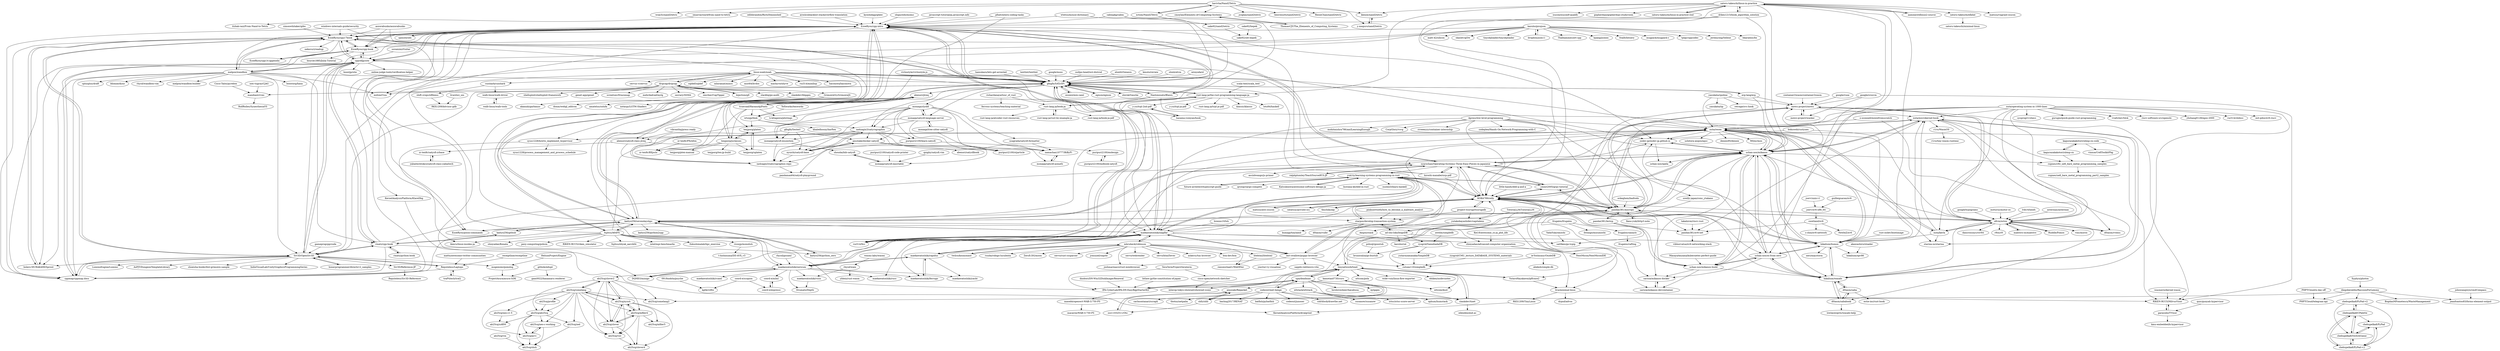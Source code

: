digraph G {
"kyoshidajp/ghkw" -> "EzoeRyou/cpp-intro" ["e"=1]
"future-architect/typescript-guide" -> "yuk1ty/learning-systems-programming-in-rust" ["e"=1]
"EzoeRyou/cpp-intro" -> "EzoeRyou/cpp17book"
"EzoeRyou/cpp-intro" -> "EzoeRyou/cpp-book"
"EzoeRyou/cpp-intro" -> "cpprefjp/site"
"EzoeRyou/cpp-intro" -> "gfngfn/SATySFi"
"EzoeRyou/cpp-intro" -> "Naotonosato/Blawn" ["e"=1]
"EzoeRyou/cpp-intro" -> "syarochan/Operating-Systems-Three-Easy-Pieces-in-japanese"
"EzoeRyou/cpp-intro" -> "spinute/ods" ["e"=1]
"EzoeRyou/cpp-intro" -> "cppmap/cppmap.docs"
"EzoeRyou/cpp-intro" -> "EzoeRyou/posix-commands"
"EzoeRyou/cpp-intro" -> "kaityo256/sevendayshpc"
"EzoeRyou/cpp-intro" -> "fujitsu/A64FX"
"EzoeRyou/cpp-intro" -> "osdev-jp/osdev-jp.github.io"
"EzoeRyou/cpp-intro" -> "rui314/9cc" ["e"=1]
"EzoeRyou/cpp-intro" -> "miiton/Cica" ["e"=1]
"EzoeRyou/cpp-intro" -> "DQNEO/minigo" ["e"=1]
"nuta/resea" -> "nuta/microkernel-book"
"nuta/resea" -> "hikalium/liumos"
"nuta/resea" -> "uchan-nos/mikanos"
"nuta/resea" -> "starina-os/starina"
"nuta/resea" -> "nuta/kerla" ["e"=1]
"nuta/resea" -> "RIKEN-RCCS/MilvusVisor"
"nuta/resea" -> "liva/minimal-linux"
"nuta/resea" -> "pandax381/microps"
"nuta/resea" -> "maekawatoshiki/sericum"
"nuta/resea" -> "hikalium/wasabi"
"nuta/resea" -> "ushitora-anqou/aqcc" ["e"=1]
"nuta/resea" -> "syuu1228/howto_implement_hypervisor"
"nuta/resea" -> "dennis95/dennix" ["e"=1]
"nuta/resea" -> "MQuy/mos" ["e"=1]
"nuta/resea" -> "osdev-jp/osdev-jp.github.io"
"hamukazu/lets-get-arrested" -> "gfngfn/SATySFi" ["e"=1]
"ab25cq/comelang" -> "ab25cq/clover2"
"ab25cq/comelang" -> "ab25cq/xyzsh"
"ab25cq/comelang" -> "ab25cq/mfiler4"
"ab25cq/comelang" -> "ab25cq/ab25cq"
"ab25cq/comelang" -> "ab25cq/clover"
"ab25cq/comelang" -> "ab25cq/comelang2"
"ab25cq/comelang" -> "ab25cq/zed"
"ab25cq/comelang" -> "ab25cq/neo-c-working"
"ab25cq/comelang" -> "ab25cq/vicl"
"ab25cq/comelang" -> "ab25cq/neo-c1-5"
"ab25cq/comelang" -> "ab25cq/pyvi"
"ab25cq/comelang" -> "ab25cq/profile"
"syarochan/Operating-Systems-Three-Easy-Pieces-in-japanese" -> "ralphplumley/TeachYourselfCS-JP"
"syarochan/Operating-Systems-Three-Easy-Pieces-in-japanese" -> "pandax381/microps"
"syarochan/Operating-Systems-Three-Easy-Pieces-in-japanese" -> "EzoeRyou/cpp-intro"
"syarochan/Operating-Systems-Three-Easy-Pieces-in-japanese" -> "hikalium/liumos"
"syarochan/Operating-Systems-Three-Easy-Pieces-in-japanese" -> "ymmt2005/grpc-tutorial" ["e"=1]
"syarochan/Operating-Systems-Three-Easy-Pieces-in-japanese" -> "KOBA789/relly"
"syarochan/Operating-Systems-Three-Easy-Pieces-in-japanese" -> "hiroshi-manabe/sicp-pdf" ["e"=1]
"syarochan/Operating-Systems-Three-Easy-Pieces-in-japanese" -> "nuta/resea"
"syarochan/Operating-Systems-Three-Easy-Pieces-in-japanese" -> "uchan-nos/mikanos"
"syarochan/Operating-Systems-Three-Easy-Pieces-in-japanese" -> "yuk1ty/learning-systems-programming-in-rust"
"syarochan/Operating-Systems-Three-Easy-Pieces-in-japanese" -> "kaityo256/sevendayshpc"
"syarochan/Operating-Systems-Three-Easy-Pieces-in-japanese" -> "starpos/develop-transaction-system"
"syarochan/Operating-Systems-Three-Easy-Pieces-in-japanese" -> "osdev-jp/osdev-jp.github.io"
"syarochan/Operating-Systems-Three-Easy-Pieces-in-japanese" -> "asciidwango/js-primer" ["e"=1]
"syarochan/Operating-Systems-Three-Easy-Pieces-in-japanese" -> "rui314/9cc" ["e"=1]
"kaityo256/sevendayshpc" -> "kaityo256/python_zero" ["e"=1]
"kaityo256/sevendayshpc" -> "kaityo256/github" ["e"=1]
"kaityo256/sevendayshpc" -> "fujitsu/A64FX"
"kaityo256/sevendayshpc" -> "kaityo256/python2cpp" ["e"=1]
"kaityo256/sevendayshpc" -> "pandax381/microps"
"kaityo256/sevendayshpc" -> "maekawatoshiki/naglfar"
"kaityo256/sevendayshpc" -> "gfngfn/SATySFi"
"kaityo256/sevendayshpc" -> "EzoeRyou/cpp-intro"
"kaityo256/sevendayshpc" -> "KOBA789/relly"
"kaityo256/sevendayshpc" -> "shioyadan/advanced-computer-organization"
"kaityo256/sevendayshpc" -> "cppmap/cppmap.docs"
"kaityo256/sevendayshpc" -> "nuta/resea"
"kaityo256/sevendayshpc" -> "EzoeRyou/posix-commands"
"kaityo256/sevendayshpc" -> "syarochan/Operating-Systems-Three-Easy-Pieces-in-japanese"
"kaityo256/sevendayshpc" -> "EzoeRyou/cpp17book"
"wtsnjp/llmk" -> "na4zagin3/satyrographos"
"wtsnjp/llmk" -> "texjporg/platex"
"wtsnjp/llmk" -> "khaledhosny/harftex" ["e"=1]
"rust-osdev/bootimage" -> "hikalium/liumos" ["e"=1]
"kazuho/picojson" -> "dropbox/json11" ["e"=1]
"kazuho/picojson" -> "Thalhammer/jwt-cpp" ["e"=1]
"kazuho/picojson" -> "EzoeRyou/cpp-book"
"kazuho/picojson" -> "hjiang/jsonxx" ["e"=1]
"kazuho/picojson" -> "Siv3D/OpenSiv3D"
"kazuho/picojson" -> "cpprefjp/site"
"kazuho/picojson" -> "EzoeRyou/cpp17book"
"kazuho/picojson" -> "fraillt/bitsery" ["e"=1]
"kazuho/picojson" -> "msgpack/msgpack-c" ["e"=1]
"kazuho/picojson" -> "tplgy/cppcodec" ["e"=1]
"kazuho/picojson" -> "jeremyong/Selene" ["e"=1]
"kazuho/picojson" -> "bkaradzic/bx" ["e"=1]
"kazuho/picojson" -> "matt-42/silicon" ["e"=1]
"kazuho/picojson" -> "skaslev/gl3w" ["e"=1]
"kazuho/picojson" -> "tinyobjloader/tinyobjloader" ["e"=1]
"gameprogcpp/code" -> "Siv3D/OpenSiv3D" ["e"=1]
"githole/edupt" -> "ProjectAsura/asura-SDK"
"githole/edupt" -> "gam0022/hanamaru-renderer"
"rui314/9cc" -> "pandax381/microps" ["e"=1]
"rui314/9cc" -> "nuta/resea" ["e"=1]
"rui314/9cc" -> "gfngfn/SATySFi" ["e"=1]
"rui314/9cc" -> "maekawatoshiki/naglfar" ["e"=1]
"rui314/9cc" -> "EzoeRyou/cpp-intro" ["e"=1]
"Naotonosato/Blawn" -> "gfngfn/SATySFi" ["e"=1]
"Naotonosato/Blawn" -> "EzoeRyou/cpp-intro" ["e"=1]
"Naotonosato/Blawn" -> "maekawatoshiki/naglfar" ["e"=1]
"Naotonosato/Blawn" -> "maekawatoshiki/sericum" ["e"=1]
"Naotonosato/Blawn" -> "uchan-nos/mikanos" ["e"=1]
"kaityo256/python_zero" -> "kaityo256/sevendayshpc" ["e"=1]
"upa/deadman" -> "tinynetwork/tinet"
"upa/deadman" -> "IPA-CyberLab/IPA-DN-EasyBgpStarterKit"
"upa/deadman" -> "slankdev/tinet"
"upa/deadman" -> "codeout/inet-henge"
"upa/deadman" -> "iij/ipgen"
"upa/deadman" -> "nttcom/ksot"
"upa/deadman" -> "ophum/humstack"
"upa/deadman" -> "interop-tokyo-shownet/shownet-icons"
"upa/deadman" -> "hirolovesbeer/hayabusa"
"upa/deadman" -> "n0stack/n0stack"
"dropbox/json11" -> "kazuho/picojson" ["e"=1]
"satoru-takeuchi/linux-in-practice" -> "satoru-takeuchi/linux-in-practice-2nd" ["e"=1]
"satoru-takeuchi/linux-in-practice" -> "aamine/stdlinux2-source"
"satoru-takeuchi/linux-in-practice" -> "drken1215/book_algorithm_solution" ["e"=1]
"satoru-takeuchi/linux-in-practice" -> "uchan-nos/mikanos-build"
"satoru-takeuchi/linux-in-practice" -> "uchan-nos/os-from-zero"
"satoru-takeuchi/linux-in-practice" -> "KOBA789/relly"
"satoru-takeuchi/linux-in-practice" -> "matsuu/vagrant-isucon" ["e"=1]
"satoru-takeuchi/linux-in-practice" -> "satoru-takeuchi/elkdat"
"satoru-takeuchi/linux-in-practice" -> "uchan-nos/mikanos"
"satoru-takeuchi/linux-in-practice" -> "isucon/isucon9-qualify" ["e"=1]
"satoru-takeuchi/linux-in-practice" -> "rust-lang-ja/the-rust-programming-language-ja"
"satoru-takeuchi/linux-in-practice" -> "hikalium/liumos"
"satoru-takeuchi/linux-in-practice" -> "ikenox/nand2tetris"
"satoru-takeuchi/linux-in-practice" -> "gopherdojo/gopherdojo-studyroom" ["e"=1]
"maekawatoshiki/sericum" -> "maekawatoshiki/yacht"
"maekawatoshiki/sericum" -> "maekawatoshiki/rapidus" ["e"=1]
"maekawatoshiki/sericum" -> "maekawatoshiki/naglfar"
"maekawatoshiki/sericum" -> "maekawatoshiki/rcaml" ["e"=1]
"maekawatoshiki/sericum" -> "ab25cq/clover2"
"maekawatoshiki/sericum" -> "maekawatoshiki/ferrugo"
"maekawatoshiki/sericum" -> "DQNEO/minigo" ["e"=1]
"maekawatoshiki/sericum" -> "maekawatoshiki/vicis"
"maekawatoshiki/sericum" -> "maekawatoshiki/rucc" ["e"=1]
"maekawatoshiki/sericum" -> "coord-e/mlml"
"maekawatoshiki/sericum" -> "Drumato/Depth"
"aozorabunko/aozorabunko" -> "EzoeRyou/cpp17book" ["e"=1]
"aozorabunko/aozorabunko" -> "gfngfn/SATySFi" ["e"=1]
"aozorabunko/aozorabunko" -> "EzoeRyou/cpp-book" ["e"=1]
"hikalium/liumos" -> "hikalium/wasabi"
"hikalium/liumos" -> "uchan-nos/mikanos"
"hikalium/liumos" -> "nuta/resea"
"hikalium/liumos" -> "neri/maystorm" ["e"=1]
"hikalium/liumos" -> "KOBA789/relly"
"hikalium/liumos" -> "uchan-nos/os-from-zero"
"hikalium/liumos" -> "nuta/microkernel-book"
"hikalium/liumos" -> "hikalium/opv86"
"maekawatoshiki/naglfar" -> "maekawatoshiki/rapidus" ["e"=1]
"maekawatoshiki/naglfar" -> "maekawatoshiki/sericum"
"maekawatoshiki/naglfar" -> "maekawatoshiki/rucc" ["e"=1]
"maekawatoshiki/naglfar" -> "maekawatoshiki/ferrugo"
"maekawatoshiki/naglfar" -> "hikalium/liumos"
"maekawatoshiki/naglfar" -> "liva/minimal-linux"
"maekawatoshiki/naglfar" -> "kaityo256/sevendayshpc"
"maekawatoshiki/naglfar" -> "KOBA789/relly"
"maekawatoshiki/naglfar" -> "gfngfn/SATySFi"
"maekawatoshiki/naglfar" -> "mbrubeck/robinson"
"maekawatoshiki/naglfar" -> "yuk1ty/learning-systems-programming-in-rust"
"maekawatoshiki/naglfar" -> "DQNEO/minigo" ["e"=1]
"maekawatoshiki/naglfar" -> "lmt-swallow/puppy-browser"
"maekawatoshiki/naglfar" -> "nuta/resea"
"maekawatoshiki/naglfar" -> "rui314/9cc" ["e"=1]
"traPtitech/traQ" -> "Reputeless/Laptops" ["e"=1]
"cabinpkg/cabin" -> "gfngfn/SATySFi" ["e"=1]
"cabinpkg/cabin" -> "maekawatoshiki/naglfar" ["e"=1]
"cabinpkg/cabin" -> "EzoeRyou/cpp-intro" ["e"=1]
"maekawatoshiki/rapidus" -> "maekawatoshiki/naglfar" ["e"=1]
"maekawatoshiki/rapidus" -> "maekawatoshiki/ferrugo" ["e"=1]
"maekawatoshiki/rapidus" -> "maekawatoshiki/sericum" ["e"=1]
"maekawatoshiki/rapidus" -> "maekawatoshiki/yacht" ["e"=1]
"shiguredo/momo" -> "EzoeRyou/cpp-intro" ["e"=1]
"frugalos/frugalos" -> "frugalos/cannyls"
"frugalos/frugalos" -> "dwango/mizumochi"
"frugalos/frugalos" -> "EzoeRyou/posix-commands"
"rinatz/python-book" -> "rinatz/cpp-book"
"MasayaAoyama/kubernetes-perfect-guide" -> "uchan-nos/mikanos-build" ["e"=1]
"wasmi-labs/wasmi" -> "rhysd/wain" ["e"=1]
"wasmerio/kernel-wasm" -> "RIKEN-RCCS/MilvusVisor" ["e"=1]
"esumii/min-caml" -> "gfngfn/SATySFi" ["e"=1]
"uchan-nos/mikanos" -> "uchan-nos/mikanos-build"
"uchan-nos/mikanos" -> "uchan-nos/os-from-zero"
"uchan-nos/mikanos" -> "hikalium/liumos"
"uchan-nos/mikanos" -> "nuta/resea"
"uchan-nos/mikanos" -> "osdev-jp/osdev-jp.github.io"
"uchan-nos/mikanos" -> "nuta/microkernel-book"
"uchan-nos/mikanos" -> "pandax381/microps"
"uchan-nos/mikanos" -> "KOBA789/relly"
"uchan-nos/mikanos" -> "hikalium/wasabi"
"uchan-nos/mikanos" -> "sarisia/mikanos-docker"
"uchan-nos/mikanos" -> "sarisia/mikanos-devcontainer"
"uchan-nos/mikanos" -> "uchan-nos/opela"
"uchan-nos/mikanos" -> "mewz-project/mewz"
"uchan-nos/mikanos" -> "syarochan/Operating-Systems-Three-Easy-Pieces-in-japanese"
"uchan-nos/mikanos" -> "cupnes/c92_uefi_bare_metal_programming_samples"
"trueroad/HaranoAjiFonts" -> "abenori/jlreq"
"trueroad/HaranoAjiFonts" -> "texjporg/jsclasses"
"trueroad/HaranoAjiFonts" -> "zr-tex8r/BXjscls"
"trueroad/HaranoAjiFonts" -> "wtsnjp/llmk"
"trueroad/HaranoAjiFonts" -> "h-kitagawa/plistings"
"swetland/xv6" -> "NewbiZ/xv6"
"swetland/xv6" -> "pandax381/xv6-net"
"swetland/xv6" -> "s-shin/xv6-network"
"liva/minimal-linux" -> "drpnd/advos"
"liva/minimal-linux" -> "RKX1209/TinyLinux"
"liva/minimal-linux" -> "RIKEN-RCCS/MilvusVisor"
"DQNEO/minigo" -> "maekawatoshiki/sericum" ["e"=1]
"boxerprogrammer/directx12_samples" -> "Siv3D/OpenSiv3D" ["e"=1]
"bokuweb/rustynes" -> "osdev-jp/osdev-jp.github.io" ["e"=1]
"bokuweb/rustynes" -> "hikalium/liumos" ["e"=1]
"vibranthq/press-ready" -> "abenori/satysfi-class-jlreq"
"cppmap/cppmap.docs" -> "cpprefjp/site"
"cppmap/cppmap.docs" -> "Siv3D/OpenSiv3D"
"maekawatoshiki/ferrugo" -> "maekawatoshiki/rapidus" ["e"=1]
"syuu1228/howto_implement_hypervisor" -> "syuu1228/process_management_and_process_schedule"
"syuu1228/howto_implement_hypervisor" -> "tkmru/linux-insides-ja"
"aamine/stdlinux2-source" -> "satoru-takeuchi/linux-in-practice"
"n0stack/n0stack" -> "ictsc/ictsc-score-server"
"n0stack/n0stack" -> "ophum/humstack"
"n0stack/n0stack" -> "susanow/susanow"
"javascript-tutorial/ja.javascript.info" -> "EzoeRyou/cpp-intro" ["e"=1]
"EzoeRyou/cpp-book" -> "EzoeRyou/cpp17book"
"EzoeRyou/cpp-book" -> "EzoeRyou/cpp14-appendix"
"EzoeRyou/cpp-book" -> "EzoeRyou/cpp-intro"
"EzoeRyou/cpp-book" -> "cpprefjp/site"
"EzoeRyou/cpp-book" -> "cppmap/cppmap.docs"
"EzoeRyou/cpp-book" -> "bicycle1885/Julia-Tutorial" ["e"=1]
"mogemimi/pomdog" -> "ProjectAsura/asura-SDK"
"coord-e/expressi" -> "coord-e/mlml"
"ab25cq/clover" -> "ab25cq/mfiler4"
"ab25cq/clover" -> "ab25cq/vicl"
"ab25cq/clover" -> "ab25cq/xyzsh"
"ab25cq/clover" -> "ab25cq/clover4"
"ab25cq/vicl" -> "ab25cq/clover4"
"liva/xhci_uio" -> "RKX1209/bitvisor-gdb"
"na4zagin3/satyrographos" -> "amutake/docker-satysfi"
"na4zagin3/satyrographos" -> "nyuichi/satysfi-base"
"na4zagin3/satyrographos" -> "abenori/satysfi-class-jlreq"
"na4zagin3/satyrographos" -> "monaqa/satysfi-enumitem"
"na4zagin3/satyrographos" -> "na4zagin3/satyrographos-repo"
"na4zagin3/satyrographos" -> "puripuri2100/stjarticle"
"na4zagin3/satyrographos" -> "monaqa/satysfi-easytable"
"na4zagin3/satyrographos" -> "puripuri2100/learn-satysfi"
"slankdev/tinet" -> "tinynetwork/tinet"
"slankdev/tinet" -> "edenden/end.ac"
"y-yu/trpl-2nd-pdf" -> "hazama-yuinyan/book"
"frugalos/cannyls" -> "frugalos/raftlog"
"0918nobita/psyche" -> "kgtkr/cl8w"
"coord-e/mlml" -> "coord-e/expressi"
"sake92/hepek" -> "sake92/sbt-hepek"
"qnighy/satysfi.vim" -> "monaqa/satysfi-easytable"
"puripuri2100/exdesign" -> "puripuri2100/mdbook-satysfi"
"nyuichi/satysfi-base" -> "amutake/docker-satysfi"
"nyuichi/satysfi-base" -> "na4zagin3/satyrographos"
"nyuichi/satysfi-base" -> "na4zagin3/satyrographos-repo"
"amutake/docker-satysfi" -> "nyuichi/satysfi-base"
"amutake/docker-satysfi" -> "puripuri2100/stjarticle"
"amutake/docker-satysfi" -> "abenori/satysfibook"
"amutake/docker-satysfi" -> "pandaman64/satysfi-playground"
"zr-tex8r/satysfi-zrbase" -> "yabaitechtokyo/satysfi-class-yabaitech"
"na4zagin3/satyrographos-repo" -> "pandaman64/satysfi-playground"
"coord-e/scopion" -> "coord-e/expressi"
"coord-e/scopion" -> "kgtkr/cl8w"
"little-hands/ddd-q-and-a" -> "KOBA789/relly" ["e"=1]
"receiptline/receiptline" -> "Reputeless/Laptops" ["e"=1]
"edihbrandon/RictyDiminished" -> "EzoeRyou/cpp-intro" ["e"=1]
"twilco/kosmonaut" -> "mbrubeck/robinson" ["e"=1]
"windows-internals-guide/security" -> "syuu1228/howto_implement_hypervisor" ["e"=1]
"windows-internals-guide/security" -> "cppmap/cppmap.docs" ["e"=1]
"windows-internals-guide/security" -> "EzoeRyou/cpp17book" ["e"=1]
"arosh/ublacklist-stackoverflow-translation" -> "EzoeRyou/cpp-intro" ["e"=1]
"brenns10/lsh" -> "maekawatoshiki/naglfar" ["e"=1]
"mbrubeck/robinson" -> "reesmichael1/WebWhir"
"mbrubeck/robinson" -> "maekawatoshiki/naglfar"
"mbrubeck/robinson" -> "lmt-swallow/puppy-browser"
"mbrubeck/robinson" -> "litehtml/litehtml" ["e"=1]
"mbrubeck/robinson" -> "joshmarinacci/rust-minibrowser"
"mbrubeck/robinson" -> "twilco/kosmonaut" ["e"=1]
"mbrubeck/robinson" -> "ruuda/robigo-luculenta"
"mbrubeck/robinson" -> "ZeroX-DG/moon" ["e"=1]
"mbrubeck/robinson" -> "maekawatoshiki/rapidus" ["e"=1]
"mbrubeck/robinson" -> "servo/rust-cssparser" ["e"=1]
"mbrubeck/robinson" -> "jrmuizel/raqote" ["e"=1]
"mbrubeck/robinson" -> "servo/webrender" ["e"=1]
"mbrubeck/robinson" -> "servo/html5ever" ["e"=1]
"mbrubeck/robinson" -> "askerry/toy-browser"
"mbrubeck/robinson" -> "boa-dev/boa" ["e"=1]
"bolero-MURAKAMI/Sprout" -> "EzoeRyou/cpp17book" ["e"=1]
"pandax381/lectcp" -> "pandax381/microps"
"pandax381/lectcp" -> "sat0ken/go-tcpip"
"pandax381/lectcp" -> "pandax381/xv6-net"
"Reputeless/Laptops" -> "Siv3D/OpenSiv3D"
"Reputeless/Laptops" -> "traPtitech/traQ" ["e"=1]
"Reputeless/Laptops" -> "cppmap/cppmap.docs"
"richardanaya/tour_of_rust" -> "rust-lang-ja/book-ja"
"richardanaya/tour_of_rust" -> "ferrous-systems/teaching-material" ["e"=1]
"litehtml/litehtml" -> "reesmichael1/WebWhir" ["e"=1]
"flano-yuki/http3-note" -> "pandax381/microps" ["e"=1]
"uchan-nos/mikanos-build" -> "uchan-nos/mikanos"
"uchan-nos/mikanos-build" -> "uchan-nos/os-from-zero"
"uchan-nos/mikanos-build" -> "sarisia/mikanos-devcontainer"
"uchan-nos/mikanos-build" -> "KOBA789/relly"
"uchan-nos/mikanos-build" -> "sarisia/mikanos-docker"
"uchan-nos/mikanos-build" -> "hikalium/wasabi"
"gfngfn/Sesterl" -> "nyuichi/satysfi-base"
"gfngfn/Sesterl" -> "na4zagin3/satyrographos-repo"
"gfngfn/Sesterl" -> "monaqa/satysfi-enumitem"
"gfngfn/Sesterl" -> "amutake/docker-satysfi"
"drken1215/book_algorithm_solution" -> "KOBA789/relly" ["e"=1]
"drken1215/book_algorithm_solution" -> "satoru-takeuchi/linux-in-practice" ["e"=1]
"drken1215/book_algorithm_solution" -> "EzoeRyou/cpp-intro" ["e"=1]
"drken1215/book_algorithm_solution" -> "uchan-nos/mikanos" ["e"=1]
"textlint/textlint" -> "gfngfn/SATySFi" ["e"=1]
"guilleiguaran/xv6" -> "jserv/xv6-x86_64" ["e"=1]
"rhysd/wain" -> "yblein/rust-wasm"
"rhysd/wain" -> "maekawatoshiki/vicis"
"hiroshi-manabe/sicp-pdf" -> "syarochan/Operating-Systems-Three-Easy-Pieces-in-japanese" ["e"=1]
"hiroshi-manabe/sicp-pdf" -> "EzoeRyou/cpp-intro" ["e"=1]
"hiroshi-manabe/sicp-pdf" -> "gfngfn/SATySFi" ["e"=1]
"hiroshi-manabe/sicp-pdf" -> "KOBA789/relly" ["e"=1]
"kagurazakakotori/ubmp-cn-code" -> "kagurazakakotori/ubmp-cn"
"kagurazakakotori/ubmp-cn-code" -> "cupnes/c92_uefi_bare_metal_programming_samples"
"kagurazakakotori/ubmp-cn-code" -> "vinxue/UefiToolkitPkg" ["e"=1]
"monaqa/slydifi" -> "monaqa/satysfi-language-server"
"monaqa/slydifi" -> "monaqa/satysfi-enumitem"
"monaqa/slydifi" -> "na4zagin3/satyrographos"
"monaqa/slydifi" -> "namachan10777/BiByFi"
"monaqa/slydifi" -> "nyuichi/satysfi-base"
"monaqa/slydifi" -> "amutake/docker-satysfi"
"monaqa/slydifi" -> "puripuri2100/learn-satysfi"
"monaqa/slydifi" -> "puripuri2100/stjarticle"
"monaqa/slydifi" -> "na4zagin3/satyrographos-repo"
"monaqa/slydifi" -> "usagrada/satysfi-formatter"
"YutaroHayakawa/ipftrace2" -> "tinynetwork/tinet" ["e"=1]
"YutaroHayakawa/ipftrace2" -> "liva/minimal-linux" ["e"=1]
"awelm/simpledb" -> "ryogrid/SamehadaDB" ["e"=1]
"fujitsu/A64FX" -> "kaityo256/sevendayshpc"
"fujitsu/A64FX" -> "shioyadan/advanced-computer-organization"
"fujitsu/A64FX" -> "maekawatoshiki/sericum"
"fujitsu/A64FX" -> "EzoeRyou/cpp-intro"
"fujitsu/A64FX" -> "RIKEN-RCCS/riken_simulator"
"fujitsu/A64FX" -> "fujitsu/xbyak_aarch64" ["e"=1]
"fujitsu/A64FX" -> "ricosjp/monolish"
"fujitsu/A64FX" -> "nuta/resea"
"fujitsu/A64FX" -> "intel/mpi-benchmarks" ["e"=1]
"fujitsu/A64FX" -> "fukushimalab/hpc_exercise"
"fujitsu/A64FX" -> "shioyadan/Konata" ["e"=1]
"fujitsu/A64FX" -> "EzoeRyou/cpp17book"
"fujitsu/A64FX" -> "tkmru/linux-insides-ja"
"fujitsu/A64FX" -> "pezy-computing/pzbcm"
"fujitsu/A64FX" -> "IPA-CyberLab/IPA-DN-EasyBgpStarterKit"
"d0iasm/rvemu" -> "o8vm/octox" ["e"=1]
"takahirox/riscv-rust" -> "pandax381/xv6-net" ["e"=1]
"ad-sho-loko/bogoDB" -> "starpos/develop-transaction-system"
"ad-sho-loko/bogoDB" -> "KOBA789/relly"
"ad-sho-loko/bogoDB" -> "sat0ken/go-tcpip"
"ad-sho-loko/bogoDB" -> "ryogrid/SamehadaDB"
"ad-sho-loko/bogoDB" -> "kazuho/rat" ["e"=1]
"pandax381/xv6-net" -> "vibhorvatsa/xv6-networking-stack"
"xctom/Nand2Tetris" -> "havivha/Nand2Tetris"
"xctom/Nand2Tetris" -> "sake92/nand2tetris"
"rust-lang-ja/book-ja" -> "rust-lang-ja/rust-by-example-ja"
"rust-lang-ja/book-ja" -> "rust-lang-ja/the-rust-programming-language-ja"
"rust-lang-ja/book-ja" -> "rust-lang-ja/book-ja-pdf"
"rust-lang-ja/book-ja" -> "rust-lang-ja/atcoder-rust-resources" ["e"=1]
"IPA-CyberLab/IPA-DN-EasyBgpStarterKit" -> "upa/deadman"
"IPA-CyberLab/IPA-DN-EasyBgpStarterKit" -> "tinynetwork/tinet"
"IPA-CyberLab/IPA-DN-EasyBgpStarterKit" -> "masebb/openwrt-WAB-I1750-PS"
"RKX1209/TinyLinux" -> "KernelAnalysisPlatform/kvalgrind"
"tinynetwork/tinet" -> "slankdev/tinet"
"tinynetwork/tinet" -> "YutaroHayakawa/ipftrace2" ["e"=1]
"tinynetwork/tinet" -> "upa/deadman"
"tinynetwork/tinet" -> "nttcom/pola"
"tinynetwork/tinet" -> "wide-vsix/linux-flow-exporter"
"tinynetwork/tinet" -> "ebiken/nsdevnotes"
"tinynetwork/tinet" -> "IPA-CyberLab/IPA-DN-EasyBgpStarterKit"
"tinynetwork/tinet" -> "kametan0730/curo"
"tinynetwork/tinet" -> "nttcom/ksot"
"tinynetwork/tinet" -> "pandax381/microps"
"ThomasCJY/The_Elements_of_Computing_Systems" -> "cmoylan/Elements-of-Computing-Systems"
"ab25cq/neo-c1-5" -> "ab25cq/uARM"
"abenori/satysfi-class-jlreq" -> "na4zagin3/satyrographos-repo"
"abenori/satysfi-class-jlreq" -> "zr-tex8r/satysfi-zrbase"
"abenori/satysfi-class-jlreq" -> "namachan10777/BiByFi"
"kagurazakakotori/ubmp-cn" -> "kagurazakakotori/ubmp-cn-code"
"kagurazakakotori/ubmp-cn" -> "cupnes/c92_uefi_bare_metal_programming_samples"
"pzhzqt/goostub" -> "brunocalza/go-bustub"
"y-meguro/nand2tetris" -> "ikenox/nand2tetris"
"monaqa/satysfi-enumitem" -> "na4zagin3/satyrographos-repo"
"monaqa/satysfi-enumitem" -> "shoudai/bib-satysfi"
"monaqa/satysfi-easytable" -> "shoudai/bib-satysfi"
"namachan10777/BiByFi" -> "monaqa/satysfi-azmath"
"shoudai/bib-satysfi" -> "monaqa/satysfi-easytable"
"yabaitechtokyo/satysfi-class-yabaitech" -> "zr-tex8r/satysfi-zrbase"
"maestro-os/maestro" -> "o8vm/octox" ["e"=1]
"lmt-swallow/puppy-browser" -> "KOBA789/relly"
"lmt-swallow/puppy-browser" -> "yuk1ty/learning-systems-programming-in-rust"
"lmt-swallow/puppy-browser" -> "maekawatoshiki/naglfar"
"lmt-swallow/puppy-browser" -> "ymrl/a11y-visualizer" ["e"=1]
"lmt-swallow/puppy-browser" -> "tinynetwork/tinet"
"lmt-swallow/puppy-browser" -> "sapphi-red/micro-vite"
"lmt-swallow/puppy-browser" -> "joshmarinacci/rust-minibrowser"
"ymmt2005/grpc-tutorial" -> "yuk1ty/learning-systems-programming-in-rust" ["e"=1]
"ymmt2005/grpc-tutorial" -> "KOBA789/relly" ["e"=1]
"ymmt2005/grpc-tutorial" -> "pandax381/microps" ["e"=1]
"ymmt2005/grpc-tutorial" -> "syarochan/Operating-Systems-Three-Easy-Pieces-in-japanese" ["e"=1]
"google/mozc" -> "gfngfn/SATySFi" ["e"=1]
"oreilly-japan/conc_ytakano" -> "sarisia/mikanos-docker" ["e"=1]
"nuta/kerla" -> "nuta/resea" ["e"=1]
"nuta/kerla" -> "starina-os/starina" ["e"=1]
"nuta/kerla" -> "o8vm/octox" ["e"=1]
"nuta/kerla" -> "nuta/microkernel-book" ["e"=1]
"nuta/kerla" -> "hikalium/liumos" ["e"=1]
"ralphplumley/TeachYourselfCS-JP" -> "syarochan/Operating-Systems-Three-Easy-Pieces-in-japanese"
"yuk1ty/learning-systems-programming-in-rust" -> "KOBA789/relly"
"yuk1ty/learning-systems-programming-in-rust" -> "ymmt2005/grpc-tutorial" ["e"=1]
"yuk1ty/learning-systems-programming-in-rust" -> "qryxip/cargo-compete" ["e"=1]
"yuk1ty/learning-systems-programming-in-rust" -> "Katsukiniwa/awesome-software-design-ja" ["e"=1]
"yuk1ty/learning-systems-programming-in-rust" -> "kuwana-kb/ddd-in-rust" ["e"=1]
"yuk1ty/learning-systems-programming-in-rust" -> "nushio3/learn-haskell" ["e"=1]
"yuk1ty/learning-systems-programming-in-rust" -> "maekawatoshiki/naglfar"
"yuk1ty/learning-systems-programming-in-rust" -> "lmt-swallow/puppy-browser"
"yuk1ty/learning-systems-programming-in-rust" -> "starpos/develop-transaction-system"
"yuk1ty/learning-systems-programming-in-rust" -> "future-architect/typescript-guide" ["e"=1]
"dripcap/dripcap" -> "genet-app/genet"
"dripcap/dripcap" -> "linux-noah/noah"
"dripcap/dripcap" -> "screetsec/Dracnmap" ["e"=1]
"dripcap/dripcap" -> "mehrdadrad/mylg" ["e"=1]
"dripcap/dripcap" -> "secrary/SSMA" ["e"=1]
"dripcap/dripcap" -> "GrimoireGL/GrimoireJS"
"dripcap/dripcap" -> "omriher/CapTipper" ["e"=1]
"dripcap/dripcap" -> "mandiant/rvmi"
"dripcap/dripcap" -> "bijection/g9" ["e"=1]
"dripcap/dripcap" -> "slackhq/go-audit" ["e"=1]
"dripcap/dripcap" -> "shellsploit/shellsploit-framework" ["e"=1]
"dripcap/dripcap" -> "slankdev/libpgen"
"nullpo-head/wsl-distrod" -> "gfngfn/SATySFi" ["e"=1]
"matsuu/aws-isucon" -> "KOBA789/relly" ["e"=1]
"o8vm/octox" -> "mewz-project/mewz"
"o8vm/octox" -> "KOBA789/relly"
"o8vm/octox" -> "d0iasm/rvemu" ["e"=1]
"o8vm/octox" -> "pandax381/microps"
"o8vm/octox" -> "Ruddle/Fomos" ["e"=1]
"o8vm/octox" -> "vinc/moros" ["e"=1]
"o8vm/octox" -> "nuta/microkernel-book"
"o8vm/octox" -> "nuta/kerla" ["e"=1]
"o8vm/octox" -> "uchan-nos/mikanos"
"o8vm/octox" -> "dancrossnyc/rxv64" ["e"=1]
"o8vm/octox" -> "maestro-os/maestro" ["e"=1]
"o8vm/octox" -> "hikalium/wasabi"
"o8vm/octox" -> "r9os/r9" ["e"=1]
"o8vm/octox" -> "nuta/resea"
"o8vm/octox" -> "d0iasm/sababook"
"gfngfn/SATySFi" -> "esumii/min-caml" ["e"=1]
"gfngfn/SATySFi" -> "na4zagin3/satyrographos"
"gfngfn/SATySFi" -> "EzoeRyou/cpp-intro"
"gfngfn/SATySFi" -> "Naotonosato/Blawn" ["e"=1]
"gfngfn/SATySFi" -> "monaqa/slydifi"
"gfngfn/SATySFi" -> "egison/egison" ["e"=1]
"gfngfn/SATySFi" -> "rust-lang-ja/the-rust-programming-language-ja"
"gfngfn/SATySFi" -> "shirok/Gauche" ["e"=1]
"gfngfn/SATySFi" -> "kaityo256/sevendayshpc"
"gfngfn/SATySFi" -> "erg-lang/erg" ["e"=1]
"gfngfn/SATySFi" -> "monaqa/satysfi-language-server"
"gfngfn/SATySFi" -> "abenori/jlreq"
"gfngfn/SATySFi" -> "EzoeRyou/cpp17book"
"gfngfn/SATySFi" -> "maekawatoshiki/naglfar"
"gfngfn/SATySFi" -> "miiton/Cica" ["e"=1]
"cmoylan/Elements-of-Computing-Systems" -> "ThomasCJY/The_Elements_of_Computing_Systems"
"pinksawtooth/how_to_become_a_malware_analyst" -> "starpos/develop-transaction-system" ["e"=1]
"KOBA789/relly" -> "yuk1ty/learning-systems-programming-in-rust"
"KOBA789/relly" -> "ad-sho-loko/bogoDB"
"KOBA789/relly" -> "starpos/develop-transaction-system"
"KOBA789/relly" -> "pandax381/microps"
"KOBA789/relly" -> "hikalium/liumos"
"KOBA789/relly" -> "uchan-nos/mikanos-build"
"KOBA789/relly" -> "matsuu/aws-isucon" ["e"=1]
"KOBA789/relly" -> "uchan-nos/mikanos"
"KOBA789/relly" -> "catatsuy/private-isu" ["e"=1]
"KOBA789/relly" -> "ymmt2005/grpc-tutorial" ["e"=1]
"KOBA789/relly" -> "tkuchiki/alp" ["e"=1]
"KOBA789/relly" -> "hikalium/wasabi"
"KOBA789/relly" -> "project-tsurugi/tsurugidb"
"KOBA789/relly" -> "uchan-nos/os-from-zero"
"KOBA789/relly" -> "syarochan/Operating-Systems-Three-Easy-Pieces-in-japanese"
"uchan-nos/os-from-zero" -> "uchan-nos/mikanos"
"uchan-nos/os-from-zero" -> "uchan-nos/mikanos-build"
"uchan-nos/os-from-zero" -> "hikalium/wasabi"
"uchan-nos/os-from-zero" -> "hikalium/liumos"
"uchan-nos/os-from-zero" -> "sarisia/mikanos-docker"
"uchan-nos/os-from-zero" -> "osdev-jp/osdev-jp.github.io"
"hikalium/wasabi" -> "d0iasm/saba"
"hikalium/wasabi" -> "d0iasm/sababook"
"hikalium/wasabi" -> "hikalium/liumos"
"hikalium/wasabi" -> "nuta/microkernel-book"
"hikalium/wasabi" -> "uchan-nos/os-from-zero"
"GrimoireGL/GrimoireJS" -> "notargs/LGTM-Shaders"
"GrimoireGL/GrimoireJS" -> "doxas/webgl_editron"
"GrimoireGL/GrimoireJS" -> "amatelus/solufa"
"kaityo256/github" -> "kaityo256/sevendayshpc" ["e"=1]
"kaityo256/github" -> "rinatz/cpp-book" ["e"=1]
"sarisia/mikanos-devcontainer" -> "sarisia/mikanos-docker"
"melpon/wandbox" -> "rhysd/wandbox-vim"
"melpon/wandbox" -> "cpprefjp/site"
"melpon/wandbox" -> "EzoeRyou/cpp17book"
"melpon/wandbox" -> "Siv3D/OpenSiv3D"
"melpon/wandbox" -> "EzoeRyou/cpp-book"
"melpon/wandbox" -> "melpon/wandbox-builder"
"melpon/wandbox" -> "EzoeRyou/cpp-intro"
"melpon/wandbox" -> "rinatz/cpp-book"
"melpon/wandbox" -> "boostorg/hana" ["e"=1]
"melpon/wandbox" -> "gfngfn/SATySFi"
"melpon/wandbox" -> "miiton/Cica" ["e"=1]
"melpon/wandbox" -> "cplusplus/draft" ["e"=1]
"melpon/wandbox" -> "bolero-MURAKAMI/Sprout" ["e"=1]
"melpon/wandbox" -> "cppmap/cppmap.docs"
"melpon/wandbox" -> "ldionne/dyno" ["e"=1]
"jserv/unix-v1" -> "jserv/xv6-x86_64" ["e"=1]
"ricosjp/monolish" -> "t-hishinuma/DD-AVX_v3"
"vivliostyle/vivliostyle.js" -> "gfngfn/SATySFi" ["e"=1]
"vivliostyle/vivliostyle.js" -> "abenori/satysfi-class-jlreq" ["e"=1]
"slankdev/libpgen" -> "akamah/garbanzo"
"TeXworks/texworks" -> "wtsnjp/llmk" ["e"=1]
"jserv/xv6-x86_64" -> "swetland/xv6"
"quic/gunyah-hypervisor" -> "garasubo/T-Visor" ["e"=1]
"shioyadan/advanced-computer-organization" -> "NextMicon/NextMiconIDE"
"akawashiro/sloader" -> "hikalium/opv86"
"yutaroyamanaka/SimpleDB" -> "cutsea110/simpledb"
"monaqa/tree-sitter-satysfi" -> "namachan10777/BiByFi"
"monaqa/tree-sitter-satysfi" -> "monaqa/satysfi-language-server"
"ab25cq/profile" -> "ab25cq/ab25cq"
"ab25cq/ab25cq" -> "ab25cq/neo-c-working"
"ab25cq/ab25cq" -> "ab25cq/uARM"
"ab25cq/ab25cq" -> "ab25cq/zed"
"ab25cq/ab25cq" -> "ab25cq/pyvi"
"ab25cq/ab25cq" -> "ab25cq/shsh"
"sarisia/mikanos-docker" -> "sarisia/mikanos-devcontainer"
"maekawatoshiki/vicis" -> "Drumato/Depth"
"puripuri2100/learn-satysfi" -> "na4zagin3/satyrographos-repo"
"puripuri2100/learn-satysfi" -> "puripuri2100/exdesign"
"monaqa/satysfi-language-server" -> "monaqa/tree-sitter-satysfi"
"monaqa/satysfi-language-server" -> "monaqa/slydifi"
"monaqa/satysfi-language-server" -> "na4zagin3/satyrographos"
"monaqa/satysfi-language-server" -> "monaqa/satysfi-azmath"
"monaqa/satysfi-language-server" -> "monaqa/satysfi-enumitem"
"PHPTCloud/is-day-off" -> "PHPTCloud/telegram-api"
"puripuri2100/mdbook-satysfi" -> "puripuri2100/exdesign"
"zzz11032511/Oto" -> "ainozaki/Repacket"
"monaqa/satysfi-azmath" -> "namachan10777/BiByFi"
"asterinas/asterinas" -> "o8vm/octox" ["e"=1]
"scala-text/scala_text" -> "rust-lang-ja/the-rust-programming-language-ja" ["e"=1]
"google/rune" -> "mewz-project/mewz" ["e"=1]
"Katsukiniwa/awesome-software-design-ja" -> "yuk1ty/learning-systems-programming-in-rust" ["e"=1]
"elonlit/Genesis" -> "gfngfn/SATySFi" ["e"=1]
"mattn/awesome-twitter-communities" -> "Reputeless/Laptops" ["e"=1]
"yasukata/zpoline" -> "yasukata/iip"
"yasukata/zpoline" -> "retrage/svc-hook" ["e"=1]
"yasukata/zpoline" -> "nuta/resea"
"yasukata/zpoline" -> "mewz-project/mewz"
"google/crosvm" -> "mewz-project/wasker" ["e"=1]
"google/crosvm" -> "RIKEN-RCCS/MilvusVisor" ["e"=1]
"google/crosvm" -> "mewz-project/mewz" ["e"=1]
"Kei18/awesome_cs-ja_phd_life" -> "shioyadan/advanced-computer-organization" ["e"=1]
"kmuto/review" -> "gfngfn/SATySFi" ["e"=1]
"tkuchiki/alp" -> "KOBA789/relly" ["e"=1]
"bitlaw-jp/the-constitution-of-japan" -> "IPA-CyberLab/IPA-DN-EasyBgpStarterKit" ["e"=1]
"YadaYuki/omochi" -> "sat0ken/go-tcpip" ["e"=1]
"simonwhitaker/gibo" -> "EzoeRyou/cpp17book" ["e"=1]
"ikenox/nand2tetris" -> "y-meguro/nand2tetris"
"walb-linux/walb-driver" -> "walb-linux/walb-tools"
"texjporg/jsclasses" -> "texjporg/platex"
"texjporg/jsclasses" -> "texjporg/uplatex"
"texjporg/jsclasses" -> "texjporg/tex-jp-build"
"texjporg/jsclasses" -> "abenori/jlreq"
"texjporg/jsclasses" -> "texjporg/ptex-manual"
"texjporg/jsclasses" -> "zr-tex8r/BXjscls"
"ab25cq/zed" -> "ab25cq/shsh"
"ab25cq/vin" -> "ab25cq/shsh"
"RIKEN-RCCS/MilvusVisor" -> "garasubo/T-Visor"
"usagrada/satysfi-formatter" -> "namachan10777/BiByFi"
"ainozaki/Repacket" -> "zzz11032511/Oto"
"ainozaki/Repacket" -> "shfz/shfz"
"ryogrid/CMU_lecture_DATABASE_SYSTEMS_materials" -> "cutsea110/simpledb"
"shfz/shfz" -> "ainozaki/Repacket"
"shfz/shfz" -> "zzz11032511/Oto"
"shfz/shfz" -> "kametan0730/curo"
"puripuri2100/satysfi-code-printer" -> "monaqa/satysfi-easytable"
"walb-linux/walb-tools" -> "walb-linux/walb-driver"
"erg-lang/erg" -> "gfngfn/SATySFi" ["e"=1]
"erg-lang/erg" -> "mewz-project/mewz" ["e"=1]
"erg-lang/erg" -> "uchan-nos/mikanos" ["e"=1]
"bijection/g9" -> "dripcap/dripcap" ["e"=1]
"rust-lang-ja/the-rust-programming-language-ja" -> "hazama-yuinyan/book"
"rust-lang-ja/the-rust-programming-language-ja" -> "gfngfn/SATySFi"
"rust-lang-ja/the-rust-programming-language-ja" -> "rust-lang-ja/book-ja"
"rust-lang-ja/the-rust-programming-language-ja" -> "y-yu/trpl-2nd-pdf"
"rust-lang-ja/the-rust-programming-language-ja" -> "y-yu/trpl-ja-pdf"
"rust-lang-ja/the-rust-programming-language-ja" -> "rust-lang-ja/trpl-ja-pdf"
"rust-lang-ja/the-rust-programming-language-ja" -> "klassic/klassic" ["e"=1]
"rust-lang-ja/the-rust-programming-language-ja" -> "lotz84/haskell" ["e"=1]
"starpos/develop-transaction-system" -> "ad-sho-loko/bogoDB"
"starpos/develop-transaction-system" -> "d0iasm/vulbr"
"starpos/develop-transaction-system" -> "KOBA789/relly"
"starpos/develop-transaction-system" -> "kumagi/tinylamb"
"starpos/develop-transaction-system" -> "cutsea110/simpledb"
"Siv3D/OpenSiv3D" -> "Siv3D/Reference-JP"
"Siv3D/OpenSiv3D" -> "cppmap/cppmap.docs"
"Siv3D/OpenSiv3D" -> "LuminoEngine/Lumino" ["e"=1]
"Siv3D/OpenSiv3D" -> "cpprefjp/site"
"Siv3D/OpenSiv3D" -> "boxerprogrammer/directx12_samples" ["e"=1]
"Siv3D/OpenSiv3D" -> "Reputeless/Laptops"
"Siv3D/OpenSiv3D" -> "EzoeRyou/cpp17book"
"Siv3D/OpenSiv3D" -> "bolero-MURAKAMI/Sprout" ["e"=1]
"Siv3D/OpenSiv3D" -> "gfngfn/SATySFi"
"Siv3D/OpenSiv3D" -> "AsPJT/DungeonTemplateLibrary" ["e"=1]
"Siv3D/OpenSiv3D" -> "EzoeRyou/cpp-intro"
"Siv3D/OpenSiv3D" -> "rinatz/cpp-book"
"Siv3D/OpenSiv3D" -> "shoeisha-books/hlsl-grimoire-sample" ["e"=1]
"Siv3D/OpenSiv3D" -> "mogemimi/pomdog"
"Siv3D/OpenSiv3D" -> "IndieVisualLab/UnityGraphicsProgrammingSeries" ["e"=1]
"d0iasm/saba" -> "d0iasm/sababook"
"d0iasm/saba" -> "hikalium/wasabi"
"d0iasm/saba" -> "estie-inc/rust-book"
"catatsuy/private-isu" -> "KOBA789/relly" ["e"=1]
"linux-noah/noah" -> "gfngfn/SATySFi"
"linux-noah/noah" -> "cuishark/cuishark"
"linux-noah/noah" -> "dripcap/dripcap"
"linux-noah/noah" -> "rui314/9cc" ["e"=1]
"linux-noah/noah" -> "syarochan/Operating-Systems-Three-Easy-Pieces-in-japanese"
"linux-noah/noah" -> "KernelAnalysisPlatform/KlareDbg"
"linux-noah/noah" -> "mhiramat/mincs"
"linux-noah/noah" -> "nuta/resea"
"linux-noah/noah" -> "mist64/hvdos" ["e"=1]
"linux-noah/noah" -> "machyve/xhyve" ["e"=1]
"linux-noah/noah" -> "rui314/minilisp" ["e"=1]
"linux-noah/noah" -> "haconiwa/haconiwa" ["e"=1]
"linux-noah/noah" -> "maekawatoshiki/naglfar"
"linux-noah/noah" -> "cervus-v/cervus" ["e"=1]
"linux-noah/noah" -> "sqldef/sqldef" ["e"=1]
"dnobori/DN-Win32DiskImagerRenewal" -> "IPA-CyberLab/IPA-DN-EasyBgpStarterKit" ["e"=1]
"omarrayward/from-nand-to-tetris" -> "itzhak-razi/From-Nand-to-Tetris"
"satoru-takeuchi/linux-in-practice-2nd" -> "satoru-takeuchi/linux-in-practice" ["e"=1]
"google/typograms" -> "o8vm/octox" ["e"=1]
"osdev-jp/osdev-jp.github.io" -> "uchan-nos/mikanos"
"osdev-jp/osdev-jp.github.io" -> "uchan-nos/opela"
"ryogrid/SamehadaDB" -> "brunocalza/go-bustub"
"ryogrid/SamehadaDB" -> "cutsea110/simpledb"
"ryogrid/SamehadaDB" -> "yutaroyamanaka/SimpleDB"
"kametan0730/curo" -> "shfz/shfz"
"kametan0730/curo" -> "ainozaki/Repacket"
"ab25cq/clover2" -> "ab25cq/comelang"
"ab25cq/clover2" -> "ab25cq/xyzsh"
"ab25cq/clover2" -> "ab25cq/mfiler4"
"ab25cq/clover2" -> "ab25cq/clover"
"ab25cq/clover2" -> "ab25cq/vicl"
"ab25cq/clover2" -> "ab25cq/comelang2"
"ab25cq/clover2" -> "ab25cq/ab25cq"
"texjporg/platex" -> "texjporg/uplatex"
"texjporg/platex" -> "texjporg/jsclasses"
"texjporg/uplatex" -> "texjporg/platex"
"ab25cq/neo-c-working" -> "ab25cq/pyvi"
"ab25cq/neo-c-working" -> "ab25cq/shsh"
"garasubo/T-Visor" -> "RIKEN-RCCS/MilvusVisor"
"garasubo/T-Visor" -> "kmu-embedded/k-hypervisor"
"rust-lang-ja/rust-by-example-ja" -> "rust-lang-ja/book-ja"
"o-oconnell/minixfromscratch" -> "o8vm/octox" ["e"=1]
"o-oconnell/minixfromscratch" -> "nuta/resea" ["e"=1]
"nuta/operating-system-in-1000-lines" -> "nuta/microkernel-book"
"nuta/operating-system-in-1000-lines" -> "nuta/kerla" ["e"=1]
"nuta/operating-system-in-1000-lines" -> "gurugio/quick-guide-rust-programming" ["e"=1]
"nuta/operating-system-in-1000-lines" -> "vvaltchev/tilck" ["e"=1]
"nuta/operating-system-in-1000-lines" -> "o8vm/octox"
"nuta/operating-system-in-1000-lines" -> "KOBA789/relly"
"nuta/operating-system-in-1000-lines" -> "riscv-software-src/opensbi" ["e"=1]
"nuta/operating-system-in-1000-lines" -> "yhzhang0128/egos-2000" ["e"=1]
"nuta/operating-system-in-1000-lines" -> "rui314/chibicc" ["e"=1]
"nuta/operating-system-in-1000-lines" -> "pandax381/microps"
"nuta/operating-system-in-1000-lines" -> "mit-pdos/xv6-riscv" ["e"=1]
"nuta/operating-system-in-1000-lines" -> "uchan-nos/mikanos"
"nuta/operating-system-in-1000-lines" -> "d0iasm/rvemu" ["e"=1]
"nuta/operating-system-in-1000-lines" -> "sysprog21/shecc" ["e"=1]
"nuta/operating-system-in-1000-lines" -> "hikalium/wasabi"
"container2wasm/container2wasm" -> "mewz-project/mewz" ["e"=1]
"ockeghem/badtodo" -> "pandax381/microps" ["e"=1]
"shinh/elvm" -> "gfngfn/SATySFi" ["e"=1]
"diegoberaldin/RaccoonForLemmy" -> "BogdanMFometescu/WasteManagement"
"diegoberaldin/RaccoonForLemmy" -> "chebupelka8/PyPad-v2"
"diegoberaldin/RaccoonForLemmy" -> "PHPTCloud/telegram-api"
"diegoberaldin/RaccoonForLemmy" -> "ab25cq/comelang2"
"diegoberaldin/RaccoonForLemmy" -> "jeanfsantos83/forms-element-output"
"abenori/jlreq" -> "texjporg/jsclasses"
"abenori/jlreq" -> "trueroad/HaranoAjiFonts"
"abenori/jlreq" -> "wtsnjp/llmk"
"abenori/jlreq" -> "zr-tex8r/BXjscls"
"abenori/jlreq" -> "texjporg/platex"
"abenori/jlreq" -> "h-kitagawa/plistings"
"cisco-open/network-sketcher" -> "interop-tokyo-shownet/shownet-icons"
"codeout/inet-henge" -> "bachng2017/RENAT"
"codeout/inet-henge" -> "slankdev/tinet"
"codeout/inet-henge" -> "upa/deadman"
"codeout/inet-henge" -> "batfish/pybatfish" ["e"=1]
"codeout/inet-henge" -> "tinynetwork/tinet"
"codeout/inet-henge" -> "codeout/junoser"
"codeout/inet-henge" -> "cidrblock/drawthe.net" ["e"=1]
"codeout/inet-henge" -> "carlmontanari/scrapli" ["e"=1]
"codeout/inet-henge" -> "tbotnz/netpalm" ["e"=1]
"nuta/microkernel-book" -> "nuta/resea"
"nuta/microkernel-book" -> "starina-os/starina"
"nuta/microkernel-book" -> "pandax381/xv6-net"
"nuta/microkernel-book" -> "hikalium/wasabi"
"nuta/microkernel-book" -> "r1ru/WasmOS"
"nuta/microkernel-book" -> "cupnes/c92_uefi_bare_metal_programming_samples"
"nuta/microkernel-book" -> "uchan-nos/mikanos"
"Xyphyn/photon" -> "diegoberaldin/RaccoonForLemmy" ["e"=1]
"project-tsurugi/tsurugidb" -> "KOBA789/relly"
"project-tsurugi/tsurugidb" -> "starpos/develop-transaction-system"
"project-tsurugi/tsurugidb" -> "yutakobayashidev/capitalens"
"Ruddle/Fomos" -> "o8vm/octox" ["e"=1]
"yutakobayashidev/capitalens" -> "Ampoi/stask"
"ie-Yoshisaur/OxideDB" -> "abekoh/simple-db"
"ie-Yoshisaur/OxideDB" -> "cutsea110/simpledb"
"ab25cq/pyvi" -> "ab25cq/neo-c-working"
"ab25cq/pyvi" -> "ab25cq/shsh"
"Siv3D/Reference-JP" -> "Reputeless/Siv3D-Reference"
"KernelAnalysisPlatform/KlareDbg" -> "KernelAnalysisPlatform/kvalgrind"
"TeraTermProject/teraterm" -> "IPA-CyberLab/IPA-DN-EasyBgpStarterKit" ["e"=1]
"TeraTermProject/teraterm" -> "cisco-open/network-sketcher" ["e"=1]
"johnwangwyx/cmdCompass" -> "jeanfsantos83/forms-element-output"
"moturus/motor-os" -> "o8vm/octox" ["e"=1]
"soramimi/Guitar" -> "cpprefjp/site" ["e"=1]
"mewz-project/mewz" -> "mewz-project/wasker"
"mewz-project/mewz" -> "nuta/microkernel-book"
"mewz-project/mewz" -> "RIKEN-RCCS/MilvusVisor"
"mewz-project/mewz" -> "pandax381/microps"
"mewz-project/mewz" -> "NextMicon/NextMiconIDE"
"mewz-project/mewz" -> "o8vm/octox"
"mewz-project/wasker" -> "mewz-project/mewz"
"ab25cq/xyzsh" -> "ab25cq/mfiler4"
"ab25cq/xyzsh" -> "ab25cq/clover"
"ab25cq/xyzsh" -> "ab25cq/vicl"
"ab25cq/xyzsh" -> "ab25cq/comelang"
"ab25cq/xyzsh" -> "ab25cq/clover2"
"ab25cq/xyzsh" -> "ab25cq/mfiler5"
"ab25cq/xyzsh" -> "ab25cq/clover4"
"satoru-takeuchi/elkdat" -> "satoru-takeuchi/minimal-linux"
"ab25cq/mfiler4" -> "ab25cq/clover"
"ab25cq/mfiler4" -> "ab25cq/xyzsh"
"ab25cq/mfiler4" -> "ab25cq/vicl"
"ab25cq/mfiler4" -> "ab25cq/mfiler5"
"ab25cq/mfiler4" -> "ab25cq/clover4"
"masebb/openwrt-WAB-I1750-PS" -> "macaron/WAB-I1750-PS"
"chebupelka8/PyPad-v2" -> "chebupelka8/CPalette"
"chebupelka8/PyPad-v2" -> "chebupelka8/SwitchGame"
"chebupelka8/PyPad-v2" -> "chebupelka8/PyPad-v.2"
"r1ru/WasmOS" -> "r1ru/tiny-wasm-runtime"
"chebupelka8/CPalette" -> "chebupelka8/PyPad-v.2"
"chebupelka8/CPalette" -> "chebupelka8/SwitchGame"
"chebupelka8/CPalette" -> "chebupelka8/PyPad-v2"
"chebupelka8/CPalette" -> "chebupelka8/PyPad"
"chebupelka8/SwitchGame" -> "chebupelka8/PyPad-v.2"
"chebupelka8/SwitchGame" -> "chebupelka8/PyPad"
"chebupelka8/SwitchGame" -> "chebupelka8/CPalette"
"chebupelka8/PyPad-v.2" -> "chebupelka8/SwitchGame"
"chebupelka8/PyPad-v.2" -> "chebupelka8/PyPad"
"chebupelka8/PyPad-v.2" -> "chebupelka8/CPalette"
"chebupelka8/PyPad" -> "chebupelka8/PyPad-v.2"
"chebupelka8/PyPad" -> "chebupelka8/SwitchGame"
"TutoriaLLM/TutoriaLLM" -> "yutakobayashidev/capitalens"
"pandax381/microps" -> "pandax381/lectcp"
"pandax381/microps" -> "KOBA789/relly"
"pandax381/microps" -> "uchan-nos/mikanos"
"pandax381/microps" -> "tinynetwork/tinet"
"pandax381/microps" -> "nuta/resea"
"pandax381/microps" -> "syarochan/Operating-Systems-Three-Easy-Pieces-in-japanese"
"pandax381/microps" -> "kaityo256/sevendayshpc"
"pandax381/microps" -> "ymmt2005/grpc-tutorial" ["e"=1]
"pandax381/microps" -> "mewz-project/mewz"
"pandax381/microps" -> "pandax381/xv6-net"
"pandax381/microps" -> "flano-yuki/http3-note" ["e"=1]
"pandax381/microps" -> "uchan-nos/mikanos-build"
"pandax381/microps" -> "YutaroHayakawa/ipftrace2" ["e"=1]
"pandax381/microps" -> "o8vm/octox"
"pandax381/microps" -> "IPA-CyberLab/IPA-DN-EasyBgpStarterKit"
"cpprefjp/site" -> "EzoeRyou/cpp17book"
"cpprefjp/site" -> "cppmap/cppmap.docs"
"cpprefjp/site" -> "EzoeRyou/cpp-intro"
"cpprefjp/site" -> "boostjp/site"
"cpprefjp/site" -> "rinatz/cpp-book"
"cpprefjp/site" -> "Siv3D/OpenSiv3D"
"cpprefjp/site" -> "EzoeRyou/cpp-book"
"cpprefjp/site" -> "melpon/wandbox"
"cpprefjp/site" -> "online-judge-tools/verification-helper" ["e"=1]
"cpprefjp/site" -> "bolero-MURAKAMI/Sprout" ["e"=1]
"cpprefjp/site" -> "EzoeRyou/posix-commands"
"cpprefjp/site" -> "osdev-jp/osdev-jp.github.io"
"d0iasm/sababook" -> "d0iasm/saba"
"d0iasm/sababook" -> "hikalium/wasabi"
"d0iasm/sababook" -> "lowlayergirls/wasabi-help"
"egison/egison" -> "gfngfn/SATySFi" ["e"=1]
"rhysd/gocaml" -> "maekawatoshiki/sericum" ["e"=1]
"rinatz/cpp-book" -> "rinatz/python-book"
"rinatz/cpp-book" -> "cpprefjp/site"
"rinatz/cpp-book" -> "Siv3D/OpenSiv3D"
"rinatz/cpp-book" -> "kaityo256/github" ["e"=1]
"rinatz/cpp-book" -> "EzoeRyou/cpp-intro"
"rinatz/cpp-book" -> "cppmap/cppmap.docs"
"rinatz/cpp-book" -> "kaityo256/python_zero" ["e"=1]
"rinatz/cpp-book" -> "uchan-nos/mikanos"
"lvkv/whenfs" -> "o8vm/octox" ["e"=1]
"EzoeRyou/cpp17book" -> "EzoeRyou/cpp-book"
"EzoeRyou/cpp17book" -> "EzoeRyou/cpp-intro"
"EzoeRyou/cpp17book" -> "cpprefjp/site"
"EzoeRyou/cpp17book" -> "EzoeRyou/cpp14-appendix"
"EzoeRyou/cpp17book" -> "bolero-MURAKAMI/Sprout" ["e"=1]
"EzoeRyou/cpp17book" -> "gfngfn/SATySFi"
"EzoeRyou/cpp17book" -> "Siv3D/OpenSiv3D"
"EzoeRyou/cpp17book" -> "cppmap/cppmap.docs"
"EzoeRyou/cpp17book" -> "nekoruri/readcgi" ["e"=1]
"EzoeRyou/cpp17book" -> "melpon/wandbox"
"havivha/Nand2Tetris" -> "xctom/Nand2Tetris"
"havivha/Nand2Tetris" -> "ikenox/nand2tetris"
"havivha/Nand2Tetris" -> "cmoylan/Elements-of-Computing-Systems"
"havivha/Nand2Tetris" -> "jcoglan/nand2tetris"
"havivha/Nand2Tetris" -> "benvenutti/nand2tetris"
"havivha/Nand2Tetris" -> "y-meguro/nand2tetris"
"havivha/Nand2Tetris" -> "ReionChan/nand2tetris"
"havivha/Nand2Tetris" -> "woai3c/nand2tetris" ["e"=1]
"havivha/Nand2Tetris" -> "omarrayward/from-nand-to-tetris"
"sake92/nand2tetris" -> "sake92/sbt-hepek"
"isec-tugraz/CJAG" -> "mandiant/rvmi"
"shift-crops/x86emu" -> "RKX1209/bitvisor-gdb"
"cuishark/cuishark" -> "walb-linux/walb-driver"
"cuishark/cuishark" -> "shift-crops/x86emu"
"wtetsu/mouse-dictionary" -> "EzoeRyou/cpp-intro" ["e"=1]
"wtetsu/mouse-dictionary" -> "gfngfn/SATySFi" ["e"=1]
"spinute/ods" -> "EzoeRyou/cpp-intro" ["e"=1]
"Cisco-Talos/pyrebox" -> "mandiant/rvmi" ["e"=1]
"mtoyoda/sl" -> "gfngfn/SATySFi" ["e"=1]
"Apress/low-level-programming" -> "CorpGlory/vsvg"
"Apress/low-level-programming" -> "pandax381/microps"
"Apress/low-level-programming" -> "rrreeeyyy/container-internship" ["e"=1]
"Apress/low-level-programming" -> "KOBA789/relly"
"Apress/low-level-programming" -> "oreilly-japan/conc_ytakano" ["e"=1]
"Apress/low-level-programming" -> "nuta/resea"
"Apress/low-level-programming" -> "uchan-nos/mikanos"
"Apress/low-level-programming" -> "maekawatoshiki/naglfar"
"Apress/low-level-programming" -> "codeplea/Hands-On-Network-Programming-with-C" ["e"=1]
"Apress/low-level-programming" -> "mohitmishra786/amILearningEnough" ["e"=1]
"hazama-yuinyan/book" -> "y-yu/trpl-2nd-pdf"
"HeliumProject/Engine" -> "mogemimi/pomdog" ["e"=1]
"shirok/Gauche" -> "gfngfn/SATySFi" ["e"=1]
"mandiant/rvmi" -> "RolfRolles/SynesthesiaYS"
"pfnet/intern-coding-tasks" -> "EzoeRyou/cpp-intro" ["e"=1]
"pfnet/intern-coding-tasks" -> "kaityo256/sevendayshpc" ["e"=1]
"cupnes/c92_uefi_bare_metal_programming_samples" -> "cupnes/uefi_bare_metal_programming_part2_samples"
"zr-tex8r/PXchfon" -> "zr-tex8r/BXjscls"
"kyoshidajp/ghkw" ["l"="6.014,-39.899", "c"=154]
"EzoeRyou/cpp-intro" ["l"="4.551,-40.005"]
"future-architect/typescript-guide" ["l"="5.908,-39.882", "c"=154]
"yuk1ty/learning-systems-programming-in-rust" ["l"="4.609,-39.878"]
"EzoeRyou/cpp17book" ["l"="4.549,-40.03"]
"EzoeRyou/cpp-book" ["l"="4.539,-40.047"]
"cpprefjp/site" ["l"="4.531,-40.027"]
"gfngfn/SATySFi" ["l"="4.597,-40.032"]
"Naotonosato/Blawn" ["l"="6.041,-39.933", "c"=154]
"syarochan/Operating-Systems-Three-Easy-Pieces-in-japanese" ["l"="4.596,-39.943"]
"spinute/ods" ["l"="5.956,-39.915", "c"=154]
"cppmap/cppmap.docs" ["l"="4.565,-40.035"]
"EzoeRyou/posix-commands" ["l"="4.49,-40.017"]
"kaityo256/sevendayshpc" ["l"="4.565,-39.971"]
"fujitsu/A64FX" ["l"="4.521,-39.97"]
"osdev-jp/osdev-jp.github.io" ["l"="4.555,-39.957"]
"rui314/9cc" ["l"="-22.024,-23.414", "c"=496]
"miiton/Cica" ["l"="6.089,-39.967", "c"=154]
"DQNEO/minigo" ["l"="-21.848,-23.382", "c"=496]
"nuta/resea" ["l"="4.548,-39.924"]
"nuta/microkernel-book" ["l"="4.551,-39.891"]
"hikalium/liumos" ["l"="4.59,-39.921"]
"uchan-nos/mikanos" ["l"="4.571,-39.924"]
"starina-os/starina" ["l"="4.501,-39.913"]
"nuta/kerla" ["l"="-25.068,-22.827", "c"=1180]
"RIKEN-RCCS/MilvusVisor" ["l"="4.508,-39.901"]
"liva/minimal-linux" ["l"="4.624,-39.908"]
"pandax381/microps" ["l"="4.602,-39.902"]
"maekawatoshiki/sericum" ["l"="4.439,-39.902"]
"hikalium/wasabi" ["l"="4.548,-39.904"]
"ushitora-anqou/aqcc" ["l"="-21.905,-23.352", "c"=496]
"syuu1228/howto_implement_hypervisor" ["l"="4.459,-39.956"]
"dennis95/dennix" ["l"="-23.812,-23.266", "c"=349]
"MQuy/mos" ["l"="-23.805,-23.223", "c"=349]
"hamukazu/lets-get-arrested" ["l"="6.027,-40.021", "c"=154]
"ab25cq/comelang" ["l"="4.266,-39.803"]
"ab25cq/clover2" ["l"="4.293,-39.824"]
"ab25cq/xyzsh" ["l"="4.277,-39.815"]
"ab25cq/mfiler4" ["l"="4.263,-39.815"]
"ab25cq/ab25cq" ["l"="4.267,-39.791"]
"ab25cq/clover" ["l"="4.262,-39.826"]
"ab25cq/comelang2" ["l"="4.227,-39.801"]
"ab25cq/zed" ["l"="4.254,-39.781"]
"ab25cq/neo-c-working" ["l"="4.244,-39.796"]
"ab25cq/vicl" ["l"="4.273,-39.826"]
"ab25cq/neo-c1-5" ["l"="4.284,-39.785"]
"ab25cq/pyvi" ["l"="4.25,-39.789"]
"ab25cq/profile" ["l"="4.266,-39.777"]
"ralphplumley/TeachYourselfCS-JP" ["l"="4.616,-39.97"]
"ymmt2005/grpc-tutorial" ["l"="7.195,-40.321", "c"=573]
"KOBA789/relly" ["l"="4.585,-39.89"]
"hiroshi-manabe/sicp-pdf" ["l"="6,-39.936", "c"=154]
"starpos/develop-transaction-system" ["l"="4.583,-39.85"]
"asciidwango/js-primer" ["l"="5.984,-39.903", "c"=154]
"kaityo256/python_zero" ["l"="6.032,-41.196", "c"=259]
"kaityo256/github" ["l"="5.993,-41.159", "c"=259]
"kaityo256/python2cpp" ["l"="6.038,-41.171", "c"=259]
"maekawatoshiki/naglfar" ["l"="4.575,-39.907"]
"shioyadan/advanced-computer-organization" ["l"="4.501,-39.965"]
"wtsnjp/llmk" ["l"="4.573,-40.179"]
"na4zagin3/satyrographos" ["l"="4.565,-40.13"]
"texjporg/platex" ["l"="4.573,-40.202"]
"khaledhosny/harftex" ["l"="-4.344,21.917", "c"=276]
"rust-osdev/bootimage" ["l"="-25.054,-22.742", "c"=1180]
"kazuho/picojson" ["l"="4.518,-40.077"]
"dropbox/json11" ["l"="-19.624,-25.845", "c"=10]
"Thalhammer/jwt-cpp" ["l"="-19.58,-25.798", "c"=10]
"hjiang/jsonxx" ["l"="-19.526,-25.72", "c"=10]
"Siv3D/OpenSiv3D" ["l"="4.572,-40.056"]
"fraillt/bitsery" ["l"="-19.967,-26.082", "c"=10]
"msgpack/msgpack-c" ["l"="-19.915,-25.571", "c"=10]
"tplgy/cppcodec" ["l"="-19.753,-26.022", "c"=10]
"jeremyong/Selene" ["l"="-20.299,-26.035", "c"=10]
"bkaradzic/bx" ["l"="-23.764,-27.681", "c"=26]
"matt-42/silicon" ["l"="-19.718,-25.937", "c"=10]
"skaslev/gl3w" ["l"="-23.547,-27.583", "c"=26]
"tinyobjloader/tinyobjloader" ["l"="-23.523,-27.506", "c"=26]
"gameprogcpp/code" ["l"="-23.363,-27.293", "c"=26]
"githole/edupt" ["l"="4.695,-40.191"]
"ProjectAsura/asura-SDK" ["l"="4.67,-40.157"]
"gam0022/hanamaru-renderer" ["l"="4.712,-40.213"]
"upa/deadman" ["l"="4.741,-39.815"]
"tinynetwork/tinet" ["l"="4.7,-39.847"]
"IPA-CyberLab/IPA-DN-EasyBgpStarterKit" ["l"="4.675,-39.867"]
"slankdev/tinet" ["l"="4.725,-39.825"]
"codeout/inet-henge" ["l"="4.735,-39.793"]
"iij/ipgen" ["l"="4.79,-39.804"]
"nttcom/ksot" ["l"="4.739,-39.836"]
"ophum/humstack" ["l"="4.769,-39.791"]
"interop-tokyo-shownet/shownet-icons" ["l"="4.783,-39.766"]
"hirolovesbeer/hayabusa" ["l"="4.766,-39.803"]
"n0stack/n0stack" ["l"="4.793,-39.784"]
"satoru-takeuchi/linux-in-practice" ["l"="4.654,-39.969"]
"satoru-takeuchi/linux-in-practice-2nd" ["l"="7.204,-40.275", "c"=573]
"aamine/stdlinux2-source" ["l"="4.678,-39.989"]
"drken1215/book_algorithm_solution" ["l"="30.014,-28.047", "c"=273]
"uchan-nos/mikanos-build" ["l"="4.61,-39.926"]
"uchan-nos/os-from-zero" ["l"="4.582,-39.937"]
"matsuu/vagrant-isucon" ["l"="7.275,-40.345", "c"=573]
"satoru-takeuchi/elkdat" ["l"="4.708,-39.996"]
"isucon/isucon9-qualify" ["l"="7.287,-40.353", "c"=573]
"rust-lang-ja/the-rust-programming-language-ja" ["l"="4.683,-40.055"]
"ikenox/nand2tetris" ["l"="4.809,-40.033"]
"gopherdojo/gopherdojo-studyroom" ["l"="7.194,-40.241", "c"=573]
"maekawatoshiki/yacht" ["l"="4.4,-39.887"]
"maekawatoshiki/rapidus" ["l"="-52.99,-11.964", "c"=400]
"maekawatoshiki/rcaml" ["l"="-21.752,-23.305", "c"=496]
"maekawatoshiki/ferrugo" ["l"="4.47,-39.9"]
"maekawatoshiki/vicis" ["l"="4.355,-39.916"]
"maekawatoshiki/rucc" ["l"="-21.787,-23.326", "c"=496]
"coord-e/mlml" ["l"="4.365,-39.888"]
"Drumato/Depth" ["l"="4.389,-39.908"]
"aozorabunko/aozorabunko" ["l"="6.078,-39.994", "c"=154]
"neri/maystorm" ["l"="-25.114,-22.896", "c"=1180]
"hikalium/opv86" ["l"="4.664,-39.946"]
"mbrubeck/robinson" ["l"="4.613,-39.81"]
"lmt-swallow/puppy-browser" ["l"="4.629,-39.855"]
"traPtitech/traQ" ["l"="7.228,-40.461", "c"=573]
"Reputeless/Laptops" ["l"="4.586,-40.078"]
"cabinpkg/cabin" ["l"="-19.974,-26.135", "c"=10]
"shiguredo/momo" ["l"="63.316,-14.024", "c"=524]
"frugalos/frugalos" ["l"="4.395,-40.062"]
"frugalos/cannyls" ["l"="4.345,-40.081"]
"dwango/mizumochi" ["l"="4.375,-40.08"]
"rinatz/python-book" ["l"="4.616,-40.013"]
"rinatz/cpp-book" ["l"="4.573,-40.015"]
"MasayaAoyama/kubernetes-perfect-guide" ["l"="7.129,-40.366", "c"=573]
"wasmi-labs/wasmi" ["l"="-18.955,9.39", "c"=457]
"rhysd/wain" ["l"="4.288,-39.931"]
"wasmerio/kernel-wasm" ["l"="-8.372,-7.352", "c"=691]
"esumii/min-caml" ["l"="-21.987,-19.322", "c"=392]
"sarisia/mikanos-docker" ["l"="4.626,-39.938"]
"sarisia/mikanos-devcontainer" ["l"="4.619,-39.95"]
"uchan-nos/opela" ["l"="4.544,-39.944"]
"mewz-project/mewz" ["l"="4.518,-39.921"]
"cupnes/c92_uefi_bare_metal_programming_samples" ["l"="4.51,-39.849"]
"trueroad/HaranoAjiFonts" ["l"="4.605,-40.195"]
"abenori/jlreq" ["l"="4.596,-40.175"]
"texjporg/jsclasses" ["l"="4.592,-40.211"]
"zr-tex8r/BXjscls" ["l"="4.616,-40.211"]
"h-kitagawa/plistings" ["l"="4.586,-40.194"]
"swetland/xv6" ["l"="4.78,-39.845"]
"NewbiZ/xv6" ["l"="4.812,-39.829"]
"pandax381/xv6-net" ["l"="4.663,-39.88"]
"s-shin/xv6-network" ["l"="4.806,-39.844"]
"drpnd/advos" ["l"="4.656,-39.908"]
"RKX1209/TinyLinux" ["l"="4.692,-39.903"]
"boxerprogrammer/directx12_samples" ["l"="5.779,-40.768", "c"=154]
"bokuweb/rustynes" ["l"="-15.969,1.382", "c"=446]
"vibranthq/press-ready" ["l"="4.627,-40.158"]
"abenori/satysfi-class-jlreq" ["l"="4.593,-40.149"]
"syuu1228/process_management_and_process_schedule" ["l"="4.419,-39.965"]
"tkmru/linux-insides-ja" ["l"="4.461,-39.977"]
"ictsc/ictsc-score-server" ["l"="4.824,-39.778"]
"susanow/susanow" ["l"="4.814,-39.765"]
"javascript-tutorial/ja.javascript.info" ["l"="5.879,-39.895", "c"=154]
"EzoeRyou/cpp14-appendix" ["l"="4.544,-40.066"]
"bicycle1885/Julia-Tutorial" ["l"="6.001,-41.289", "c"=259]
"mogemimi/pomdog" ["l"="4.633,-40.116"]
"coord-e/expressi" ["l"="4.33,-39.884"]
"ab25cq/clover4" ["l"="4.25,-39.821"]
"liva/xhci_uio" ["l"="4.721,-39.703"]
"RKX1209/bitvisor-gdb" ["l"="4.715,-39.723"]
"amutake/docker-satysfi" ["l"="4.549,-40.145"]
"nyuichi/satysfi-base" ["l"="4.569,-40.144"]
"monaqa/satysfi-enumitem" ["l"="4.551,-40.133"]
"na4zagin3/satyrographos-repo" ["l"="4.559,-40.143"]
"puripuri2100/stjarticle" ["l"="4.546,-40.126"]
"monaqa/satysfi-easytable" ["l"="4.519,-40.16"]
"puripuri2100/learn-satysfi" ["l"="4.535,-40.135"]
"edenden/end.ac" ["l"="4.76,-39.825"]
"y-yu/trpl-2nd-pdf" ["l"="4.714,-40.075"]
"hazama-yuinyan/book" ["l"="4.726,-40.062"]
"frugalos/raftlog" ["l"="4.317,-40.093"]
"0918nobita/psyche" ["l"="4.213,-39.887"]
"kgtkr/cl8w" ["l"="4.246,-39.886"]
"sake92/hepek" ["l"="5.06,-40.095"]
"sake92/sbt-hepek" ["l"="5.03,-40.088"]
"qnighy/satysfi.vim" ["l"="4.504,-40.185"]
"puripuri2100/exdesign" ["l"="4.5,-40.147"]
"puripuri2100/mdbook-satysfi" ["l"="4.481,-40.155"]
"abenori/satysfibook" ["l"="4.532,-40.168"]
"pandaman64/satysfi-playground" ["l"="4.563,-40.158"]
"zr-tex8r/satysfi-zrbase" ["l"="4.616,-40.168"]
"yabaitechtokyo/satysfi-class-yabaitech" ["l"="4.631,-40.178"]
"coord-e/scopion" ["l"="4.284,-39.883"]
"little-hands/ddd-q-and-a" ["l"="6.173,-39.774", "c"=154]
"receiptline/receiptline" ["l"="-16.023,-45.221", "c"=1252]
"edihbrandon/RictyDiminished" ["l"="6.113,-39.985", "c"=154]
"twilco/kosmonaut" ["l"="-12.998,-6.547", "c"=86]
"windows-internals-guide/security" ["l"="5.748,-40.14", "c"=154]
"arosh/ublacklist-stackoverflow-translation" ["l"="-49.303,12.194", "c"=13]
"brenns10/lsh" ["l"="-21.98,-23.517", "c"=496]
"reesmichael1/WebWhir" ["l"="4.63,-39.759"]
"litehtml/litehtml" ["l"="-21.304,-27.5", "c"=730]
"joshmarinacci/rust-minibrowser" ["l"="4.646,-39.814"]
"ruuda/robigo-luculenta" ["l"="4.606,-39.773"]
"ZeroX-DG/moon" ["l"="52.169,0.031", "c"=585]
"servo/rust-cssparser" ["l"="-10.248,-5.914", "c"=5]
"jrmuizel/raqote" ["l"="-9.77,-4.172", "c"=227]
"servo/webrender" ["l"="-10.059,-5.862", "c"=5]
"servo/html5ever" ["l"="-10.187,-6.1", "c"=5]
"askerry/toy-browser" ["l"="4.631,-39.783"]
"boa-dev/boa" ["l"="-4.504,-30.012", "c"=4]
"bolero-MURAKAMI/Sprout" ["l"="-19.877,-26.234", "c"=10]
"pandax381/lectcp" ["l"="4.639,-39.878"]
"sat0ken/go-tcpip" ["l"="4.624,-39.838"]
"richardanaya/tour_of_rust" ["l"="4.786,-40.146"]
"rust-lang-ja/book-ja" ["l"="4.734,-40.102"]
"ferrous-systems/teaching-material" ["l"="-9.39,-6.182", "c"=5]
"flano-yuki/http3-note" ["l"="5.935,-39.954", "c"=154]
"gfngfn/Sesterl" ["l"="4.545,-40.159"]
"textlint/textlint" ["l"="5.971,-39.888", "c"=154]
"guilleiguaran/xv6" ["l"="-24.732,-34.359", "c"=1160]
"jserv/xv6-x86_64" ["l"="4.84,-39.83"]
"yblein/rust-wasm" ["l"="4.252,-39.94"]
"kagurazakakotori/ubmp-cn-code" ["l"="4.487,-39.81"]
"kagurazakakotori/ubmp-cn" ["l"="4.467,-39.813"]
"vinxue/UefiToolkitPkg" ["l"="-40.278,-33.962", "c"=360]
"monaqa/slydifi" ["l"="4.568,-40.118"]
"monaqa/satysfi-language-server" ["l"="4.578,-40.104"]
"namachan10777/BiByFi" ["l"="4.588,-40.133"]
"usagrada/satysfi-formatter" ["l"="4.599,-40.128"]
"YutaroHayakawa/ipftrace2" ["l"="7.175,-6.096", "c"=335]
"awelm/simpledb" ["l"="-5.764,14.377", "c"=1232]
"ryogrid/SamehadaDB" ["l"="4.556,-39.781"]
"RIKEN-RCCS/riken_simulator" ["l"="4.487,-39.98"]
"fujitsu/xbyak_aarch64" ["l"="-14.453,0.994", "c"=159]
"ricosjp/monolish" ["l"="4.436,-39.999"]
"intel/mpi-benchmarks" ["l"="2.044,14.415", "c"=572]
"fukushimalab/hpc_exercise" ["l"="4.477,-39.992"]
"shioyadan/Konata" ["l"="31.696,-3.731", "c"=188]
"pezy-computing/pzbcm" ["l"="4.502,-39.991"]
"d0iasm/rvemu" ["l"="-22.371,-23.297", "c"=496]
"o8vm/octox" ["l"="4.528,-39.893"]
"takahirox/riscv-rust" ["l"="-22.411,-23.25", "c"=496]
"ad-sho-loko/bogoDB" ["l"="4.588,-39.836"]
"kazuho/rat" ["l"="3.76,-37.584", "c"=1]
"vibhorvatsa/xv6-networking-stack" ["l"="4.695,-39.88"]
"xctom/Nand2Tetris" ["l"="4.945,-40.07"]
"havivha/Nand2Tetris" ["l"="4.899,-40.072"]
"sake92/nand2tetris" ["l"="4.996,-40.079"]
"rust-lang-ja/rust-by-example-ja" ["l"="4.743,-40.124"]
"rust-lang-ja/book-ja-pdf" ["l"="4.765,-40.105"]
"rust-lang-ja/atcoder-rust-resources" ["l"="29.993,-28.099", "c"=273]
"masebb/openwrt-WAB-I1750-PS" ["l"="4.721,-39.874"]
"KernelAnalysisPlatform/kvalgrind" ["l"="4.731,-39.906"]
"nttcom/pola" ["l"="4.741,-39.856"]
"wide-vsix/linux-flow-exporter" ["l"="4.725,-39.849"]
"ebiken/nsdevnotes" ["l"="4.707,-39.832"]
"kametan0730/curo" ["l"="4.777,-39.865"]
"ThomasCJY/The_Elements_of_Computing_Systems" ["l"="4.942,-40.129"]
"cmoylan/Elements-of-Computing-Systems" ["l"="4.928,-40.111"]
"ab25cq/uARM" ["l"="4.28,-39.772"]
"pzhzqt/goostub" ["l"="4.534,-39.727"]
"brunocalza/go-bustub" ["l"="4.542,-39.749"]
"y-meguro/nand2tetris" ["l"="4.846,-40.049"]
"shoudai/bib-satysfi" ["l"="4.524,-40.147"]
"monaqa/satysfi-azmath" ["l"="4.585,-40.121"]
"maestro-os/maestro" ["l"="-24.973,-22.848", "c"=1180]
"ymrl/a11y-visualizer" ["l"="5.726,-39.911", "c"=154]
"sapphi-red/micro-vite" ["l"="4.657,-39.836"]
"google/mozc" ["l"="6.048,-40.052", "c"=154]
"oreilly-japan/conc_ytakano" ["l"="29.915,-28.099", "c"=273]
"qryxip/cargo-compete" ["l"="30.018,-28.08", "c"=273]
"Katsukiniwa/awesome-software-design-ja" ["l"="7.239,-40.293", "c"=573]
"kuwana-kb/ddd-in-rust" ["l"="-10.768,-6.859", "c"=5]
"nushio3/learn-haskell" ["l"="-20.455,-19.741", "c"=118]
"dripcap/dripcap" ["l"="4.84,-39.931"]
"genet-app/genet" ["l"="4.875,-39.956"]
"linux-noah/noah" ["l"="4.701,-39.931"]
"screetsec/Dracnmap" ["l"="-48.409,-26.349", "c"=862]
"mehrdadrad/mylg" ["l"="3.896,-8.174", "c"=0]
"secrary/SSMA" ["l"="-42.993,-31.885", "c"=143]
"GrimoireGL/GrimoireJS" ["l"="4.921,-39.896"]
"omriher/CapTipper" ["l"="-42.986,-31.938", "c"=143]
"mandiant/rvmi" ["l"="4.936,-39.945"]
"bijection/g9" ["l"="22.968,-27.149", "c"=28]
"slackhq/go-audit" ["l"="-42.776,-33.238", "c"=79]
"shellsploit/shellsploit-framework" ["l"="-47.27,-34.502", "c"=204]
"slankdev/libpgen" ["l"="4.878,-39.925"]
"nullpo-head/wsl-distrod" ["l"="-49.302,7.719", "c"=937]
"matsuu/aws-isucon" ["l"="7.27,-40.377", "c"=573]
"Ruddle/Fomos" ["l"="-24.991,-22.871", "c"=1180]
"vinc/moros" ["l"="-25.035,-22.787", "c"=1180]
"dancrossnyc/rxv64" ["l"="-24.934,-22.911", "c"=1180]
"r9os/r9" ["l"="-11.157,-3.261", "c"=1294]
"d0iasm/sababook" ["l"="4.494,-39.883"]
"egison/egison" ["l"="-20.353,-19.765", "c"=118]
"shirok/Gauche" ["l"="-23.685,-21.55", "c"=182]
"erg-lang/erg" ["l"="-22.631,-21.602", "c"=474]
"pinksawtooth/how_to_become_a_malware_analyst" ["l"="5.708,-40.172", "c"=154]
"catatsuy/private-isu" ["l"="7.228,-40.352", "c"=573]
"tkuchiki/alp" ["l"="7.249,-40.35", "c"=573]
"project-tsurugi/tsurugidb" ["l"="4.548,-39.827"]
"d0iasm/saba" ["l"="4.5,-39.869"]
"notargs/LGTM-Shaders" ["l"="4.932,-39.874"]
"doxas/webgl_editron" ["l"="4.958,-39.898"]
"amatelus/solufa" ["l"="4.952,-39.88"]
"melpon/wandbox" ["l"="4.517,-40.045"]
"rhysd/wandbox-vim" ["l"="4.471,-40.077"]
"melpon/wandbox-builder" ["l"="4.474,-40.058"]
"boostorg/hana" ["l"="-19.845,-26.171", "c"=10]
"cplusplus/draft" ["l"="-19.929,-25.846", "c"=10]
"ldionne/dyno" ["l"="-19.885,-26.214", "c"=10]
"jserv/unix-v1" ["l"="-22.391,-23.381", "c"=496]
"t-hishinuma/DD-AVX_v3" ["l"="4.4,-40.007"]
"vivliostyle/vivliostyle.js" ["l"="11.347,-7.093", "c"=1221]
"akamah/garbanzo" ["l"="4.902,-39.924"]
"TeXworks/texworks" ["l"="-4.463,21.956", "c"=276]
"quic/gunyah-hypervisor" ["l"="-25.069,-22.352", "c"=1051]
"garasubo/T-Visor" ["l"="4.463,-39.88"]
"NextMicon/NextMiconIDE" ["l"="4.498,-39.944"]
"akawashiro/sloader" ["l"="4.715,-39.967"]
"yutaroyamanaka/SimpleDB" ["l"="4.556,-39.763"]
"cutsea110/simpledb" ["l"="4.575,-39.78"]
"monaqa/tree-sitter-satysfi" ["l"="4.595,-40.115"]
"ab25cq/shsh" ["l"="4.24,-39.779"]
"PHPTCloud/is-day-off" ["l"="4.114,-39.743"]
"PHPTCloud/telegram-api" ["l"="4.134,-39.757"]
"zzz11032511/Oto" ["l"="4.829,-39.869"]
"ainozaki/Repacket" ["l"="4.812,-39.876"]
"asterinas/asterinas" ["l"="-9.541,-8.78", "c"=871]
"scala-text/scala_text" ["l"="6.201,-39.846", "c"=154]
"google/rune" ["l"="-22.658,-21.665", "c"=474]
"elonlit/Genesis" ["l"="-22.777,-21.605", "c"=474]
"mattn/awesome-twitter-communities" ["l"="5.936,-39.829", "c"=154]
"yasukata/zpoline" ["l"="4.45,-39.933"]
"yasukata/iip" ["l"="4.403,-39.94"]
"retrage/svc-hook" ["l"="55.896,-8.434", "c"=428]
"google/crosvm" ["l"="-25.12,-22.344", "c"=1051]
"mewz-project/wasker" ["l"="4.478,-39.93"]
"Kei18/awesome_cs-ja_phd_life" ["l"="6.037,-41.151", "c"=259]
"kmuto/review" ["l"="6.018,-39.948", "c"=154]
"bitlaw-jp/the-constitution-of-japan" ["l"="5.891,-40.222", "c"=154]
"YadaYuki/omochi" ["l"="7.12,-40.234", "c"=573]
"simonwhitaker/gibo" ["l"="6.11,-39.865", "c"=154]
"walb-linux/walb-driver" ["l"="4.697,-39.782"]
"walb-linux/walb-tools" ["l"="4.691,-39.768"]
"texjporg/uplatex" ["l"="4.569,-40.219"]
"texjporg/tex-jp-build" ["l"="4.599,-40.236"]
"texjporg/ptex-manual" ["l"="4.579,-40.235"]
"ab25cq/vin" ["l"="4.226,-39.765"]
"shfz/shfz" ["l"="4.806,-39.864"]
"ryogrid/CMU_lecture_DATABASE_SYSTEMS_materials" ["l"="4.579,-39.756"]
"puripuri2100/satysfi-code-printer" ["l"="4.497,-40.172"]
"y-yu/trpl-ja-pdf" ["l"="4.708,-40.047"]
"rust-lang-ja/trpl-ja-pdf" ["l"="4.687,-40.078"]
"klassic/klassic" ["l"="6.436,-39.843", "c"=154]
"lotz84/haskell" ["l"="-20.48,-19.809", "c"=118]
"d0iasm/vulbr" ["l"="4.571,-39.812"]
"kumagi/tinylamb" ["l"="4.575,-39.824"]
"Siv3D/Reference-JP" ["l"="4.622,-40.082"]
"LuminoEngine/Lumino" ["l"="5.752,-40.73", "c"=154]
"AsPJT/DungeonTemplateLibrary" ["l"="-34.135,-26.589", "c"=119]
"shoeisha-books/hlsl-grimoire-sample" ["l"="5.773,-40.749", "c"=154]
"IndieVisualLab/UnityGraphicsProgrammingSeries" ["l"="-26.088,-34.833", "c"=35]
"estie-inc/rust-book" ["l"="4.468,-39.851"]
"cuishark/cuishark" ["l"="4.7,-39.815"]
"KernelAnalysisPlatform/KlareDbg" ["l"="4.743,-39.923"]
"mhiramat/mincs" ["l"="4.756,-39.949"]
"mist64/hvdos" ["l"="6.193,-12.319", "c"=270]
"machyve/xhyve" ["l"="6.094,-12.326", "c"=270]
"rui314/minilisp" ["l"="-23.719,-21.608", "c"=182]
"haconiwa/haconiwa" ["l"="6.331,-38.379", "c"=617]
"cervus-v/cervus" ["l"="-8.323,-7.396", "c"=691]
"sqldef/sqldef" ["l"="7.168,-40.32", "c"=573]
"dnobori/DN-Win32DiskImagerRenewal" ["l"="-37.595,21.191", "c"=326]
"omarrayward/from-nand-to-tetris" ["l"="4.938,-40.09"]
"itzhak-razi/From-Nand-to-Tetris" ["l"="4.963,-40.101"]
"google/typograms" ["l"="5.889,-40.036", "c"=154]
"kmu-embedded/k-hypervisor" ["l"="4.43,-39.865"]
"o-oconnell/minixfromscratch" ["l"="-23.775,-23.072", "c"=349]
"nuta/operating-system-in-1000-lines" ["l"="4.537,-39.863"]
"gurugio/quick-guide-rust-programming" ["l"="-4.969,-20.9", "c"=1270]
"vvaltchev/tilck" ["l"="-23.843,-23.166", "c"=349]
"riscv-software-src/opensbi" ["l"="31.692,-3.914", "c"=188]
"yhzhang0128/egos-2000" ["l"="-22.349,-23.509", "c"=496]
"rui314/chibicc" ["l"="-22.123,-23.55", "c"=496]
"mit-pdos/xv6-riscv" ["l"="-6.693,19.603", "c"=637]
"sysprog21/shecc" ["l"="-22.252,-23.42", "c"=496]
"container2wasm/container2wasm" ["l"="-8.169,-7.879", "c"=691]
"ockeghem/badtodo" ["l"="5.865,-40.021", "c"=154]
"shinh/elvm" ["l"="-21.992,-23.353", "c"=496]
"diegoberaldin/RaccoonForLemmy" ["l"="4.159,-39.775"]
"BogdanMFometescu/WasteManagement" ["l"="4.142,-39.788"]
"chebupelka8/PyPad-v2" ["l"="4.113,-39.776"]
"jeanfsantos83/forms-element-output" ["l"="4.157,-39.748"]
"cisco-open/network-sketcher" ["l"="4.813,-39.732"]
"bachng2017/RENAT" ["l"="4.756,-39.768"]
"batfish/pybatfish" ["l"="6.088,-2.98", "c"=225]
"codeout/junoser" ["l"="4.742,-39.755"]
"cidrblock/drawthe.net" ["l"="6.166,-2.916", "c"=225]
"carlmontanari/scrapli" ["l"="6.072,-2.931", "c"=225]
"tbotnz/netpalm" ["l"="6.109,-2.938", "c"=225]
"r1ru/WasmOS" ["l"="4.487,-39.849"]
"Xyphyn/photon" ["l"="-48.66,0.621", "c"=475]
"yutakobayashidev/capitalens" ["l"="4.507,-39.772"]
"Ampoi/stask" ["l"="4.493,-39.757"]
"ie-Yoshisaur/OxideDB" ["l"="4.573,-39.741"]
"abekoh/simple-db" ["l"="4.573,-39.72"]
"Reputeless/Siv3D-Reference" ["l"="4.648,-40.095"]
"TeraTermProject/teraterm" ["l"="6.136,-40.078", "c"=154]
"johnwangwyx/cmdCompass" ["l"="4.15,-39.728"]
"moturus/motor-os" ["l"="-25.017,-22.852", "c"=1180]
"soramimi/Guitar" ["l"="-36.059,2.82", "c"=615]
"ab25cq/mfiler5" ["l"="4.286,-39.803"]
"satoru-takeuchi/minimal-linux" ["l"="4.732,-40.007"]
"macaron/WAB-I1750-PS" ["l"="4.746,-39.879"]
"chebupelka8/CPalette" ["l"="4.094,-39.782"]
"chebupelka8/SwitchGame" ["l"="4.096,-39.772"]
"chebupelka8/PyPad-v.2" ["l"="4.086,-39.77"]
"r1ru/tiny-wasm-runtime" ["l"="4.454,-39.833"]
"chebupelka8/PyPad" ["l"="4.077,-39.779"]
"TutoriaLLM/TutoriaLLM" ["l"="4.48,-39.734"]
"boostjp/site" ["l"="4.483,-40.039"]
"online-judge-tools/verification-helper" ["l"="30.088,-28.018", "c"=273]
"lowlayergirls/wasabi-help" ["l"="4.461,-39.865"]
"rhysd/gocaml" ["l"="-21.958,-19.334", "c"=392]
"lvkv/whenfs" ["l"="-16.233,-6.261", "c"=469]
"nekoruri/readcgi" ["l"="5.943,-40.075", "c"=154]
"jcoglan/nand2tetris" ["l"="4.904,-40.098"]
"benvenutti/nand2tetris" ["l"="4.916,-40.056"]
"ReionChan/nand2tetris" ["l"="4.88,-40.09"]
"woai3c/nand2tetris" ["l"="-6.662,19.351", "c"=637]
"isec-tugraz/CJAG" ["l"="4.99,-39.942"]
"shift-crops/x86emu" ["l"="4.709,-39.755"]
"wtetsu/mouse-dictionary" ["l"="6.059,-39.917", "c"=154]
"Cisco-Talos/pyrebox" ["l"="-43.011,-36.831", "c"=306]
"mtoyoda/sl" ["l"="-14.091,-3.851", "c"=71]
"Apress/low-level-programming" ["l"="4.572,-39.873"]
"CorpGlory/vsvg" ["l"="4.561,-39.843"]
"rrreeeyyy/container-internship" ["l"="7.205,-40.374", "c"=573]
"codeplea/Hands-On-Network-Programming-with-C" ["l"="-18.974,-27.775", "c"=62]
"mohitmishra786/amILearningEnough" ["l"="-14.415,-22.973", "c"=1101]
"HeliumProject/Engine" ["l"="-22.995,-27.268", "c"=26]
"RolfRolles/SynesthesiaYS" ["l"="4.966,-39.964"]
"pfnet/intern-coding-tasks" ["l"="5.923,-41.099", "c"=259]
"cupnes/uefi_bare_metal_programming_part2_samples" ["l"="4.498,-39.829"]
"zr-tex8r/PXchfon" ["l"="4.631,-40.234"]
}
